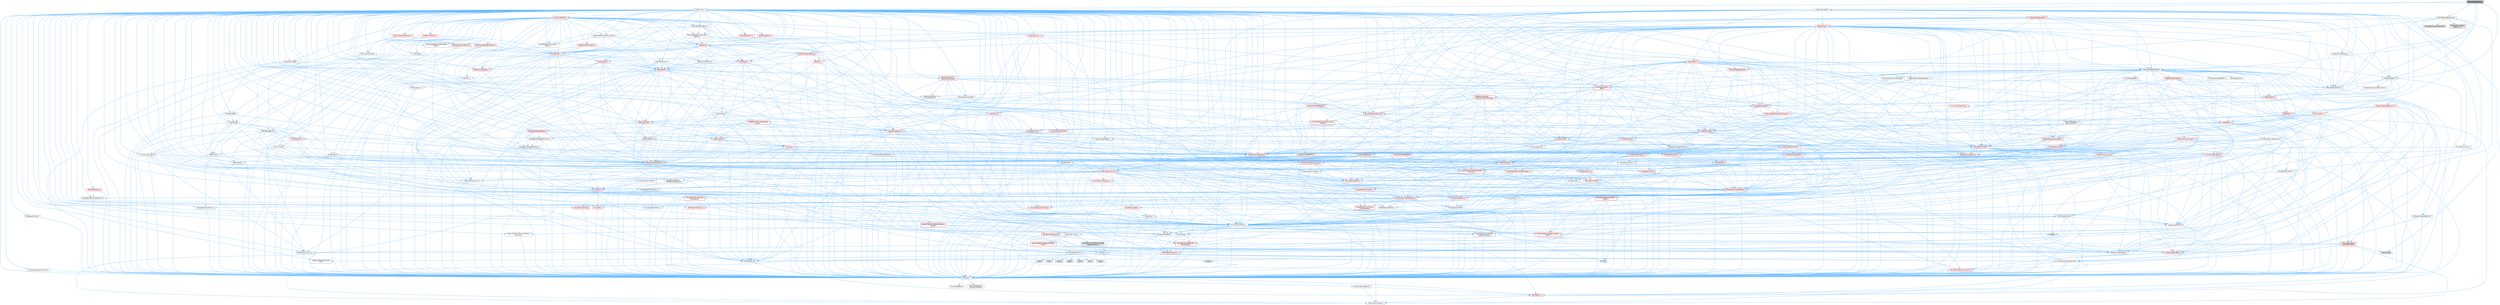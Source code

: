 digraph "NetworkDelegates.h"
{
 // INTERACTIVE_SVG=YES
 // LATEX_PDF_SIZE
  bgcolor="transparent";
  edge [fontname=Helvetica,fontsize=10,labelfontname=Helvetica,labelfontsize=10];
  node [fontname=Helvetica,fontsize=10,shape=box,height=0.2,width=0.4];
  Node1 [id="Node000001",label="NetworkDelegates.h",height=0.2,width=0.4,color="gray40", fillcolor="grey60", style="filled", fontcolor="black",tooltip=" "];
  Node1 -> Node2 [id="edge1_Node000001_Node000002",color="steelblue1",style="solid",tooltip=" "];
  Node2 [id="Node000002",label="CoreMinimal.h",height=0.2,width=0.4,color="grey40", fillcolor="white", style="filled",URL="$d7/d67/CoreMinimal_8h.html",tooltip=" "];
  Node2 -> Node3 [id="edge2_Node000002_Node000003",color="steelblue1",style="solid",tooltip=" "];
  Node3 [id="Node000003",label="CoreTypes.h",height=0.2,width=0.4,color="grey40", fillcolor="white", style="filled",URL="$dc/dec/CoreTypes_8h.html",tooltip=" "];
  Node3 -> Node4 [id="edge3_Node000003_Node000004",color="steelblue1",style="solid",tooltip=" "];
  Node4 [id="Node000004",label="HAL/Platform.h",height=0.2,width=0.4,color="red", fillcolor="#FFF0F0", style="filled",URL="$d9/dd0/Platform_8h.html",tooltip=" "];
  Node4 -> Node8 [id="edge4_Node000004_Node000008",color="steelblue1",style="solid",tooltip=" "];
  Node8 [id="Node000008",label="PreprocessorHelpers.h",height=0.2,width=0.4,color="grey40", fillcolor="white", style="filled",URL="$db/ddb/PreprocessorHelpers_8h.html",tooltip=" "];
  Node3 -> Node14 [id="edge5_Node000003_Node000014",color="steelblue1",style="solid",tooltip=" "];
  Node14 [id="Node000014",label="ProfilingDebugging\l/UMemoryDefines.h",height=0.2,width=0.4,color="grey40", fillcolor="white", style="filled",URL="$d2/da2/UMemoryDefines_8h.html",tooltip=" "];
  Node3 -> Node15 [id="edge6_Node000003_Node000015",color="steelblue1",style="solid",tooltip=" "];
  Node15 [id="Node000015",label="Misc/CoreMiscDefines.h",height=0.2,width=0.4,color="grey40", fillcolor="white", style="filled",URL="$da/d38/CoreMiscDefines_8h.html",tooltip=" "];
  Node15 -> Node4 [id="edge7_Node000015_Node000004",color="steelblue1",style="solid",tooltip=" "];
  Node15 -> Node8 [id="edge8_Node000015_Node000008",color="steelblue1",style="solid",tooltip=" "];
  Node3 -> Node16 [id="edge9_Node000003_Node000016",color="steelblue1",style="solid",tooltip=" "];
  Node16 [id="Node000016",label="Misc/CoreDefines.h",height=0.2,width=0.4,color="grey40", fillcolor="white", style="filled",URL="$d3/dd2/CoreDefines_8h.html",tooltip=" "];
  Node2 -> Node17 [id="edge10_Node000002_Node000017",color="steelblue1",style="solid",tooltip=" "];
  Node17 [id="Node000017",label="CoreFwd.h",height=0.2,width=0.4,color="grey40", fillcolor="white", style="filled",URL="$d1/d1e/CoreFwd_8h.html",tooltip=" "];
  Node17 -> Node3 [id="edge11_Node000017_Node000003",color="steelblue1",style="solid",tooltip=" "];
  Node17 -> Node18 [id="edge12_Node000017_Node000018",color="steelblue1",style="solid",tooltip=" "];
  Node18 [id="Node000018",label="Containers/ContainersFwd.h",height=0.2,width=0.4,color="grey40", fillcolor="white", style="filled",URL="$d4/d0a/ContainersFwd_8h.html",tooltip=" "];
  Node18 -> Node4 [id="edge13_Node000018_Node000004",color="steelblue1",style="solid",tooltip=" "];
  Node18 -> Node3 [id="edge14_Node000018_Node000003",color="steelblue1",style="solid",tooltip=" "];
  Node18 -> Node19 [id="edge15_Node000018_Node000019",color="steelblue1",style="solid",tooltip=" "];
  Node19 [id="Node000019",label="Traits/IsContiguousContainer.h",height=0.2,width=0.4,color="red", fillcolor="#FFF0F0", style="filled",URL="$d5/d3c/IsContiguousContainer_8h.html",tooltip=" "];
  Node19 -> Node3 [id="edge16_Node000019_Node000003",color="steelblue1",style="solid",tooltip=" "];
  Node17 -> Node22 [id="edge17_Node000017_Node000022",color="steelblue1",style="solid",tooltip=" "];
  Node22 [id="Node000022",label="Math/MathFwd.h",height=0.2,width=0.4,color="grey40", fillcolor="white", style="filled",URL="$d2/d10/MathFwd_8h.html",tooltip=" "];
  Node22 -> Node4 [id="edge18_Node000022_Node000004",color="steelblue1",style="solid",tooltip=" "];
  Node17 -> Node23 [id="edge19_Node000017_Node000023",color="steelblue1",style="solid",tooltip=" "];
  Node23 [id="Node000023",label="UObject/UObjectHierarchy\lFwd.h",height=0.2,width=0.4,color="grey40", fillcolor="white", style="filled",URL="$d3/d13/UObjectHierarchyFwd_8h.html",tooltip=" "];
  Node2 -> Node23 [id="edge20_Node000002_Node000023",color="steelblue1",style="solid",tooltip=" "];
  Node2 -> Node18 [id="edge21_Node000002_Node000018",color="steelblue1",style="solid",tooltip=" "];
  Node2 -> Node24 [id="edge22_Node000002_Node000024",color="steelblue1",style="solid",tooltip=" "];
  Node24 [id="Node000024",label="Misc/VarArgs.h",height=0.2,width=0.4,color="grey40", fillcolor="white", style="filled",URL="$d5/d6f/VarArgs_8h.html",tooltip=" "];
  Node24 -> Node3 [id="edge23_Node000024_Node000003",color="steelblue1",style="solid",tooltip=" "];
  Node2 -> Node25 [id="edge24_Node000002_Node000025",color="steelblue1",style="solid",tooltip=" "];
  Node25 [id="Node000025",label="Logging/LogVerbosity.h",height=0.2,width=0.4,color="grey40", fillcolor="white", style="filled",URL="$d2/d8f/LogVerbosity_8h.html",tooltip=" "];
  Node25 -> Node3 [id="edge25_Node000025_Node000003",color="steelblue1",style="solid",tooltip=" "];
  Node2 -> Node26 [id="edge26_Node000002_Node000026",color="steelblue1",style="solid",tooltip=" "];
  Node26 [id="Node000026",label="Misc/OutputDevice.h",height=0.2,width=0.4,color="grey40", fillcolor="white", style="filled",URL="$d7/d32/OutputDevice_8h.html",tooltip=" "];
  Node26 -> Node17 [id="edge27_Node000026_Node000017",color="steelblue1",style="solid",tooltip=" "];
  Node26 -> Node3 [id="edge28_Node000026_Node000003",color="steelblue1",style="solid",tooltip=" "];
  Node26 -> Node25 [id="edge29_Node000026_Node000025",color="steelblue1",style="solid",tooltip=" "];
  Node26 -> Node24 [id="edge30_Node000026_Node000024",color="steelblue1",style="solid",tooltip=" "];
  Node26 -> Node27 [id="edge31_Node000026_Node000027",color="steelblue1",style="solid",tooltip=" "];
  Node27 [id="Node000027",label="Templates/IsArrayOrRefOf\lTypeByPredicate.h",height=0.2,width=0.4,color="grey40", fillcolor="white", style="filled",URL="$d6/da1/IsArrayOrRefOfTypeByPredicate_8h.html",tooltip=" "];
  Node27 -> Node3 [id="edge32_Node000027_Node000003",color="steelblue1",style="solid",tooltip=" "];
  Node26 -> Node28 [id="edge33_Node000026_Node000028",color="steelblue1",style="solid",tooltip=" "];
  Node28 [id="Node000028",label="Templates/IsValidVariadic\lFunctionArg.h",height=0.2,width=0.4,color="red", fillcolor="#FFF0F0", style="filled",URL="$d0/dc8/IsValidVariadicFunctionArg_8h.html",tooltip=" "];
  Node28 -> Node3 [id="edge34_Node000028_Node000003",color="steelblue1",style="solid",tooltip=" "];
  Node26 -> Node30 [id="edge35_Node000026_Node000030",color="steelblue1",style="solid",tooltip=" "];
  Node30 [id="Node000030",label="Traits/IsCharEncodingCompatible\lWith.h",height=0.2,width=0.4,color="red", fillcolor="#FFF0F0", style="filled",URL="$df/dd1/IsCharEncodingCompatibleWith_8h.html",tooltip=" "];
  Node2 -> Node32 [id="edge36_Node000002_Node000032",color="steelblue1",style="solid",tooltip=" "];
  Node32 [id="Node000032",label="HAL/PlatformCrt.h",height=0.2,width=0.4,color="grey40", fillcolor="white", style="filled",URL="$d8/d75/PlatformCrt_8h.html",tooltip=" "];
  Node32 -> Node33 [id="edge37_Node000032_Node000033",color="steelblue1",style="solid",tooltip=" "];
  Node33 [id="Node000033",label="new",height=0.2,width=0.4,color="grey60", fillcolor="#E0E0E0", style="filled",tooltip=" "];
  Node32 -> Node34 [id="edge38_Node000032_Node000034",color="steelblue1",style="solid",tooltip=" "];
  Node34 [id="Node000034",label="wchar.h",height=0.2,width=0.4,color="grey60", fillcolor="#E0E0E0", style="filled",tooltip=" "];
  Node32 -> Node35 [id="edge39_Node000032_Node000035",color="steelblue1",style="solid",tooltip=" "];
  Node35 [id="Node000035",label="stddef.h",height=0.2,width=0.4,color="grey60", fillcolor="#E0E0E0", style="filled",tooltip=" "];
  Node32 -> Node36 [id="edge40_Node000032_Node000036",color="steelblue1",style="solid",tooltip=" "];
  Node36 [id="Node000036",label="stdlib.h",height=0.2,width=0.4,color="grey60", fillcolor="#E0E0E0", style="filled",tooltip=" "];
  Node32 -> Node37 [id="edge41_Node000032_Node000037",color="steelblue1",style="solid",tooltip=" "];
  Node37 [id="Node000037",label="stdio.h",height=0.2,width=0.4,color="grey60", fillcolor="#E0E0E0", style="filled",tooltip=" "];
  Node32 -> Node38 [id="edge42_Node000032_Node000038",color="steelblue1",style="solid",tooltip=" "];
  Node38 [id="Node000038",label="stdarg.h",height=0.2,width=0.4,color="grey60", fillcolor="#E0E0E0", style="filled",tooltip=" "];
  Node32 -> Node39 [id="edge43_Node000032_Node000039",color="steelblue1",style="solid",tooltip=" "];
  Node39 [id="Node000039",label="math.h",height=0.2,width=0.4,color="grey60", fillcolor="#E0E0E0", style="filled",tooltip=" "];
  Node32 -> Node40 [id="edge44_Node000032_Node000040",color="steelblue1",style="solid",tooltip=" "];
  Node40 [id="Node000040",label="float.h",height=0.2,width=0.4,color="grey60", fillcolor="#E0E0E0", style="filled",tooltip=" "];
  Node32 -> Node41 [id="edge45_Node000032_Node000041",color="steelblue1",style="solid",tooltip=" "];
  Node41 [id="Node000041",label="string.h",height=0.2,width=0.4,color="grey60", fillcolor="#E0E0E0", style="filled",tooltip=" "];
  Node2 -> Node42 [id="edge46_Node000002_Node000042",color="steelblue1",style="solid",tooltip=" "];
  Node42 [id="Node000042",label="HAL/PlatformMisc.h",height=0.2,width=0.4,color="grey40", fillcolor="white", style="filled",URL="$d0/df5/PlatformMisc_8h.html",tooltip=" "];
  Node42 -> Node3 [id="edge47_Node000042_Node000003",color="steelblue1",style="solid",tooltip=" "];
  Node42 -> Node43 [id="edge48_Node000042_Node000043",color="steelblue1",style="solid",tooltip=" "];
  Node43 [id="Node000043",label="GenericPlatform/GenericPlatform\lMisc.h",height=0.2,width=0.4,color="red", fillcolor="#FFF0F0", style="filled",URL="$db/d9a/GenericPlatformMisc_8h.html",tooltip=" "];
  Node43 -> Node44 [id="edge49_Node000043_Node000044",color="steelblue1",style="solid",tooltip=" "];
  Node44 [id="Node000044",label="Containers/StringFwd.h",height=0.2,width=0.4,color="red", fillcolor="#FFF0F0", style="filled",URL="$df/d37/StringFwd_8h.html",tooltip=" "];
  Node44 -> Node3 [id="edge50_Node000044_Node000003",color="steelblue1",style="solid",tooltip=" "];
  Node44 -> Node19 [id="edge51_Node000044_Node000019",color="steelblue1",style="solid",tooltip=" "];
  Node43 -> Node17 [id="edge52_Node000043_Node000017",color="steelblue1",style="solid",tooltip=" "];
  Node43 -> Node3 [id="edge53_Node000043_Node000003",color="steelblue1",style="solid",tooltip=" "];
  Node43 -> Node32 [id="edge54_Node000043_Node000032",color="steelblue1",style="solid",tooltip=" "];
  Node43 -> Node47 [id="edge55_Node000043_Node000047",color="steelblue1",style="solid",tooltip=" "];
  Node47 [id="Node000047",label="Math/NumericLimits.h",height=0.2,width=0.4,color="grey40", fillcolor="white", style="filled",URL="$df/d1b/NumericLimits_8h.html",tooltip=" "];
  Node47 -> Node3 [id="edge56_Node000047_Node000003",color="steelblue1",style="solid",tooltip=" "];
  Node43 -> Node49 [id="edge57_Node000043_Node000049",color="steelblue1",style="solid",tooltip=" "];
  Node49 [id="Node000049",label="Misc/EnumClassFlags.h",height=0.2,width=0.4,color="grey40", fillcolor="white", style="filled",URL="$d8/de7/EnumClassFlags_8h.html",tooltip=" "];
  Node42 -> Node52 [id="edge58_Node000042_Node000052",color="steelblue1",style="solid",tooltip=" "];
  Node52 [id="Node000052",label="COMPILED_PLATFORM_HEADER\l(PlatformMisc.h)",height=0.2,width=0.4,color="grey60", fillcolor="#E0E0E0", style="filled",tooltip=" "];
  Node42 -> Node53 [id="edge59_Node000042_Node000053",color="steelblue1",style="solid",tooltip=" "];
  Node53 [id="Node000053",label="ProfilingDebugging\l/CpuProfilerTrace.h",height=0.2,width=0.4,color="red", fillcolor="#FFF0F0", style="filled",URL="$da/dcb/CpuProfilerTrace_8h.html",tooltip=" "];
  Node53 -> Node3 [id="edge60_Node000053_Node000003",color="steelblue1",style="solid",tooltip=" "];
  Node53 -> Node18 [id="edge61_Node000053_Node000018",color="steelblue1",style="solid",tooltip=" "];
  Node53 -> Node54 [id="edge62_Node000053_Node000054",color="steelblue1",style="solid",tooltip=" "];
  Node54 [id="Node000054",label="HAL/PlatformAtomics.h",height=0.2,width=0.4,color="red", fillcolor="#FFF0F0", style="filled",URL="$d3/d36/PlatformAtomics_8h.html",tooltip=" "];
  Node54 -> Node3 [id="edge63_Node000054_Node000003",color="steelblue1",style="solid",tooltip=" "];
  Node53 -> Node8 [id="edge64_Node000053_Node000008",color="steelblue1",style="solid",tooltip=" "];
  Node53 -> Node57 [id="edge65_Node000053_Node000057",color="steelblue1",style="solid",tooltip=" "];
  Node57 [id="Node000057",label="Trace/Config.h",height=0.2,width=0.4,color="grey60", fillcolor="#E0E0E0", style="filled",tooltip=" "];
  Node2 -> Node61 [id="edge66_Node000002_Node000061",color="steelblue1",style="solid",tooltip=" "];
  Node61 [id="Node000061",label="Misc/AssertionMacros.h",height=0.2,width=0.4,color="grey40", fillcolor="white", style="filled",URL="$d0/dfa/AssertionMacros_8h.html",tooltip=" "];
  Node61 -> Node3 [id="edge67_Node000061_Node000003",color="steelblue1",style="solid",tooltip=" "];
  Node61 -> Node4 [id="edge68_Node000061_Node000004",color="steelblue1",style="solid",tooltip=" "];
  Node61 -> Node42 [id="edge69_Node000061_Node000042",color="steelblue1",style="solid",tooltip=" "];
  Node61 -> Node8 [id="edge70_Node000061_Node000008",color="steelblue1",style="solid",tooltip=" "];
  Node61 -> Node62 [id="edge71_Node000061_Node000062",color="steelblue1",style="solid",tooltip=" "];
  Node62 [id="Node000062",label="Templates/EnableIf.h",height=0.2,width=0.4,color="grey40", fillcolor="white", style="filled",URL="$d7/d60/EnableIf_8h.html",tooltip=" "];
  Node62 -> Node3 [id="edge72_Node000062_Node000003",color="steelblue1",style="solid",tooltip=" "];
  Node61 -> Node27 [id="edge73_Node000061_Node000027",color="steelblue1",style="solid",tooltip=" "];
  Node61 -> Node28 [id="edge74_Node000061_Node000028",color="steelblue1",style="solid",tooltip=" "];
  Node61 -> Node30 [id="edge75_Node000061_Node000030",color="steelblue1",style="solid",tooltip=" "];
  Node61 -> Node24 [id="edge76_Node000061_Node000024",color="steelblue1",style="solid",tooltip=" "];
  Node61 -> Node63 [id="edge77_Node000061_Node000063",color="steelblue1",style="solid",tooltip=" "];
  Node63 [id="Node000063",label="String/FormatStringSan.h",height=0.2,width=0.4,color="red", fillcolor="#FFF0F0", style="filled",URL="$d3/d8b/FormatStringSan_8h.html",tooltip=" "];
  Node63 -> Node3 [id="edge78_Node000063_Node000003",color="steelblue1",style="solid",tooltip=" "];
  Node63 -> Node28 [id="edge79_Node000063_Node000028",color="steelblue1",style="solid",tooltip=" "];
  Node63 -> Node18 [id="edge80_Node000063_Node000018",color="steelblue1",style="solid",tooltip=" "];
  Node61 -> Node69 [id="edge81_Node000061_Node000069",color="steelblue1",style="solid",tooltip=" "];
  Node69 [id="Node000069",label="atomic",height=0.2,width=0.4,color="grey60", fillcolor="#E0E0E0", style="filled",tooltip=" "];
  Node2 -> Node70 [id="edge82_Node000002_Node000070",color="steelblue1",style="solid",tooltip=" "];
  Node70 [id="Node000070",label="Templates/IsPointer.h",height=0.2,width=0.4,color="grey40", fillcolor="white", style="filled",URL="$d7/d05/IsPointer_8h.html",tooltip=" "];
  Node70 -> Node3 [id="edge83_Node000070_Node000003",color="steelblue1",style="solid",tooltip=" "];
  Node2 -> Node71 [id="edge84_Node000002_Node000071",color="steelblue1",style="solid",tooltip=" "];
  Node71 [id="Node000071",label="HAL/PlatformMemory.h",height=0.2,width=0.4,color="red", fillcolor="#FFF0F0", style="filled",URL="$de/d68/PlatformMemory_8h.html",tooltip=" "];
  Node71 -> Node3 [id="edge85_Node000071_Node000003",color="steelblue1",style="solid",tooltip=" "];
  Node2 -> Node54 [id="edge86_Node000002_Node000054",color="steelblue1",style="solid",tooltip=" "];
  Node2 -> Node76 [id="edge87_Node000002_Node000076",color="steelblue1",style="solid",tooltip=" "];
  Node76 [id="Node000076",label="Misc/Exec.h",height=0.2,width=0.4,color="grey40", fillcolor="white", style="filled",URL="$de/ddb/Exec_8h.html",tooltip=" "];
  Node76 -> Node3 [id="edge88_Node000076_Node000003",color="steelblue1",style="solid",tooltip=" "];
  Node76 -> Node61 [id="edge89_Node000076_Node000061",color="steelblue1",style="solid",tooltip=" "];
  Node2 -> Node77 [id="edge90_Node000002_Node000077",color="steelblue1",style="solid",tooltip=" "];
  Node77 [id="Node000077",label="HAL/MemoryBase.h",height=0.2,width=0.4,color="red", fillcolor="#FFF0F0", style="filled",URL="$d6/d9f/MemoryBase_8h.html",tooltip=" "];
  Node77 -> Node3 [id="edge91_Node000077_Node000003",color="steelblue1",style="solid",tooltip=" "];
  Node77 -> Node54 [id="edge92_Node000077_Node000054",color="steelblue1",style="solid",tooltip=" "];
  Node77 -> Node32 [id="edge93_Node000077_Node000032",color="steelblue1",style="solid",tooltip=" "];
  Node77 -> Node76 [id="edge94_Node000077_Node000076",color="steelblue1",style="solid",tooltip=" "];
  Node77 -> Node26 [id="edge95_Node000077_Node000026",color="steelblue1",style="solid",tooltip=" "];
  Node2 -> Node87 [id="edge96_Node000002_Node000087",color="steelblue1",style="solid",tooltip=" "];
  Node87 [id="Node000087",label="HAL/UnrealMemory.h",height=0.2,width=0.4,color="red", fillcolor="#FFF0F0", style="filled",URL="$d9/d96/UnrealMemory_8h.html",tooltip=" "];
  Node87 -> Node3 [id="edge97_Node000087_Node000003",color="steelblue1",style="solid",tooltip=" "];
  Node87 -> Node77 [id="edge98_Node000087_Node000077",color="steelblue1",style="solid",tooltip=" "];
  Node87 -> Node71 [id="edge99_Node000087_Node000071",color="steelblue1",style="solid",tooltip=" "];
  Node87 -> Node70 [id="edge100_Node000087_Node000070",color="steelblue1",style="solid",tooltip=" "];
  Node2 -> Node89 [id="edge101_Node000002_Node000089",color="steelblue1",style="solid",tooltip=" "];
  Node89 [id="Node000089",label="Templates/IsArithmetic.h",height=0.2,width=0.4,color="grey40", fillcolor="white", style="filled",URL="$d2/d5d/IsArithmetic_8h.html",tooltip=" "];
  Node89 -> Node3 [id="edge102_Node000089_Node000003",color="steelblue1",style="solid",tooltip=" "];
  Node2 -> Node83 [id="edge103_Node000002_Node000083",color="steelblue1",style="solid",tooltip=" "];
  Node83 [id="Node000083",label="Templates/AndOrNot.h",height=0.2,width=0.4,color="grey40", fillcolor="white", style="filled",URL="$db/d0a/AndOrNot_8h.html",tooltip=" "];
  Node83 -> Node3 [id="edge104_Node000083_Node000003",color="steelblue1",style="solid",tooltip=" "];
  Node2 -> Node90 [id="edge105_Node000002_Node000090",color="steelblue1",style="solid",tooltip=" "];
  Node90 [id="Node000090",label="Templates/IsPODType.h",height=0.2,width=0.4,color="grey40", fillcolor="white", style="filled",URL="$d7/db1/IsPODType_8h.html",tooltip=" "];
  Node90 -> Node3 [id="edge106_Node000090_Node000003",color="steelblue1",style="solid",tooltip=" "];
  Node2 -> Node91 [id="edge107_Node000002_Node000091",color="steelblue1",style="solid",tooltip=" "];
  Node91 [id="Node000091",label="Templates/IsUECoreType.h",height=0.2,width=0.4,color="red", fillcolor="#FFF0F0", style="filled",URL="$d1/db8/IsUECoreType_8h.html",tooltip=" "];
  Node91 -> Node3 [id="edge108_Node000091_Node000003",color="steelblue1",style="solid",tooltip=" "];
  Node2 -> Node84 [id="edge109_Node000002_Node000084",color="steelblue1",style="solid",tooltip=" "];
  Node84 [id="Node000084",label="Templates/IsTriviallyCopy\lConstructible.h",height=0.2,width=0.4,color="red", fillcolor="#FFF0F0", style="filled",URL="$d3/d78/IsTriviallyCopyConstructible_8h.html",tooltip=" "];
  Node84 -> Node3 [id="edge110_Node000084_Node000003",color="steelblue1",style="solid",tooltip=" "];
  Node2 -> Node92 [id="edge111_Node000002_Node000092",color="steelblue1",style="solid",tooltip=" "];
  Node92 [id="Node000092",label="Templates/UnrealTypeTraits.h",height=0.2,width=0.4,color="red", fillcolor="#FFF0F0", style="filled",URL="$d2/d2d/UnrealTypeTraits_8h.html",tooltip=" "];
  Node92 -> Node3 [id="edge112_Node000092_Node000003",color="steelblue1",style="solid",tooltip=" "];
  Node92 -> Node70 [id="edge113_Node000092_Node000070",color="steelblue1",style="solid",tooltip=" "];
  Node92 -> Node61 [id="edge114_Node000092_Node000061",color="steelblue1",style="solid",tooltip=" "];
  Node92 -> Node83 [id="edge115_Node000092_Node000083",color="steelblue1",style="solid",tooltip=" "];
  Node92 -> Node62 [id="edge116_Node000092_Node000062",color="steelblue1",style="solid",tooltip=" "];
  Node92 -> Node89 [id="edge117_Node000092_Node000089",color="steelblue1",style="solid",tooltip=" "];
  Node92 -> Node90 [id="edge118_Node000092_Node000090",color="steelblue1",style="solid",tooltip=" "];
  Node92 -> Node91 [id="edge119_Node000092_Node000091",color="steelblue1",style="solid",tooltip=" "];
  Node92 -> Node84 [id="edge120_Node000092_Node000084",color="steelblue1",style="solid",tooltip=" "];
  Node2 -> Node62 [id="edge121_Node000002_Node000062",color="steelblue1",style="solid",tooltip=" "];
  Node2 -> Node94 [id="edge122_Node000002_Node000094",color="steelblue1",style="solid",tooltip=" "];
  Node94 [id="Node000094",label="Templates/RemoveReference.h",height=0.2,width=0.4,color="grey40", fillcolor="white", style="filled",URL="$da/dbe/RemoveReference_8h.html",tooltip=" "];
  Node94 -> Node3 [id="edge123_Node000094_Node000003",color="steelblue1",style="solid",tooltip=" "];
  Node2 -> Node95 [id="edge124_Node000002_Node000095",color="steelblue1",style="solid",tooltip=" "];
  Node95 [id="Node000095",label="Templates/IntegralConstant.h",height=0.2,width=0.4,color="grey40", fillcolor="white", style="filled",URL="$db/d1b/IntegralConstant_8h.html",tooltip=" "];
  Node95 -> Node3 [id="edge125_Node000095_Node000003",color="steelblue1",style="solid",tooltip=" "];
  Node2 -> Node96 [id="edge126_Node000002_Node000096",color="steelblue1",style="solid",tooltip=" "];
  Node96 [id="Node000096",label="Templates/IsClass.h",height=0.2,width=0.4,color="grey40", fillcolor="white", style="filled",URL="$db/dcb/IsClass_8h.html",tooltip=" "];
  Node96 -> Node3 [id="edge127_Node000096_Node000003",color="steelblue1",style="solid",tooltip=" "];
  Node2 -> Node97 [id="edge128_Node000002_Node000097",color="steelblue1",style="solid",tooltip=" "];
  Node97 [id="Node000097",label="Templates/TypeCompatible\lBytes.h",height=0.2,width=0.4,color="red", fillcolor="#FFF0F0", style="filled",URL="$df/d0a/TypeCompatibleBytes_8h.html",tooltip=" "];
  Node97 -> Node3 [id="edge129_Node000097_Node000003",color="steelblue1",style="solid",tooltip=" "];
  Node97 -> Node41 [id="edge130_Node000097_Node000041",color="steelblue1",style="solid",tooltip=" "];
  Node97 -> Node33 [id="edge131_Node000097_Node000033",color="steelblue1",style="solid",tooltip=" "];
  Node2 -> Node19 [id="edge132_Node000002_Node000019",color="steelblue1",style="solid",tooltip=" "];
  Node2 -> Node98 [id="edge133_Node000002_Node000098",color="steelblue1",style="solid",tooltip=" "];
  Node98 [id="Node000098",label="Templates/UnrealTemplate.h",height=0.2,width=0.4,color="red", fillcolor="#FFF0F0", style="filled",URL="$d4/d24/UnrealTemplate_8h.html",tooltip=" "];
  Node98 -> Node3 [id="edge134_Node000098_Node000003",color="steelblue1",style="solid",tooltip=" "];
  Node98 -> Node70 [id="edge135_Node000098_Node000070",color="steelblue1",style="solid",tooltip=" "];
  Node98 -> Node87 [id="edge136_Node000098_Node000087",color="steelblue1",style="solid",tooltip=" "];
  Node98 -> Node92 [id="edge137_Node000098_Node000092",color="steelblue1",style="solid",tooltip=" "];
  Node98 -> Node94 [id="edge138_Node000098_Node000094",color="steelblue1",style="solid",tooltip=" "];
  Node98 -> Node97 [id="edge139_Node000098_Node000097",color="steelblue1",style="solid",tooltip=" "];
  Node98 -> Node19 [id="edge140_Node000098_Node000019",color="steelblue1",style="solid",tooltip=" "];
  Node2 -> Node47 [id="edge141_Node000002_Node000047",color="steelblue1",style="solid",tooltip=" "];
  Node2 -> Node102 [id="edge142_Node000002_Node000102",color="steelblue1",style="solid",tooltip=" "];
  Node102 [id="Node000102",label="HAL/PlatformMath.h",height=0.2,width=0.4,color="red", fillcolor="#FFF0F0", style="filled",URL="$dc/d53/PlatformMath_8h.html",tooltip=" "];
  Node102 -> Node3 [id="edge143_Node000102_Node000003",color="steelblue1",style="solid",tooltip=" "];
  Node2 -> Node85 [id="edge144_Node000002_Node000085",color="steelblue1",style="solid",tooltip=" "];
  Node85 [id="Node000085",label="Templates/IsTriviallyCopy\lAssignable.h",height=0.2,width=0.4,color="red", fillcolor="#FFF0F0", style="filled",URL="$d2/df2/IsTriviallyCopyAssignable_8h.html",tooltip=" "];
  Node85 -> Node3 [id="edge145_Node000085_Node000003",color="steelblue1",style="solid",tooltip=" "];
  Node2 -> Node110 [id="edge146_Node000002_Node000110",color="steelblue1",style="solid",tooltip=" "];
  Node110 [id="Node000110",label="Templates/MemoryOps.h",height=0.2,width=0.4,color="red", fillcolor="#FFF0F0", style="filled",URL="$db/dea/MemoryOps_8h.html",tooltip=" "];
  Node110 -> Node3 [id="edge147_Node000110_Node000003",color="steelblue1",style="solid",tooltip=" "];
  Node110 -> Node87 [id="edge148_Node000110_Node000087",color="steelblue1",style="solid",tooltip=" "];
  Node110 -> Node85 [id="edge149_Node000110_Node000085",color="steelblue1",style="solid",tooltip=" "];
  Node110 -> Node84 [id="edge150_Node000110_Node000084",color="steelblue1",style="solid",tooltip=" "];
  Node110 -> Node92 [id="edge151_Node000110_Node000092",color="steelblue1",style="solid",tooltip=" "];
  Node110 -> Node33 [id="edge152_Node000110_Node000033",color="steelblue1",style="solid",tooltip=" "];
  Node2 -> Node111 [id="edge153_Node000002_Node000111",color="steelblue1",style="solid",tooltip=" "];
  Node111 [id="Node000111",label="Containers/ContainerAllocation\lPolicies.h",height=0.2,width=0.4,color="red", fillcolor="#FFF0F0", style="filled",URL="$d7/dff/ContainerAllocationPolicies_8h.html",tooltip=" "];
  Node111 -> Node3 [id="edge154_Node000111_Node000003",color="steelblue1",style="solid",tooltip=" "];
  Node111 -> Node111 [id="edge155_Node000111_Node000111",color="steelblue1",style="solid",tooltip=" "];
  Node111 -> Node102 [id="edge156_Node000111_Node000102",color="steelblue1",style="solid",tooltip=" "];
  Node111 -> Node87 [id="edge157_Node000111_Node000087",color="steelblue1",style="solid",tooltip=" "];
  Node111 -> Node47 [id="edge158_Node000111_Node000047",color="steelblue1",style="solid",tooltip=" "];
  Node111 -> Node61 [id="edge159_Node000111_Node000061",color="steelblue1",style="solid",tooltip=" "];
  Node111 -> Node110 [id="edge160_Node000111_Node000110",color="steelblue1",style="solid",tooltip=" "];
  Node111 -> Node97 [id="edge161_Node000111_Node000097",color="steelblue1",style="solid",tooltip=" "];
  Node2 -> Node114 [id="edge162_Node000002_Node000114",color="steelblue1",style="solid",tooltip=" "];
  Node114 [id="Node000114",label="Templates/IsEnumClass.h",height=0.2,width=0.4,color="grey40", fillcolor="white", style="filled",URL="$d7/d15/IsEnumClass_8h.html",tooltip=" "];
  Node114 -> Node3 [id="edge163_Node000114_Node000003",color="steelblue1",style="solid",tooltip=" "];
  Node114 -> Node83 [id="edge164_Node000114_Node000083",color="steelblue1",style="solid",tooltip=" "];
  Node2 -> Node115 [id="edge165_Node000002_Node000115",color="steelblue1",style="solid",tooltip=" "];
  Node115 [id="Node000115",label="HAL/PlatformProperties.h",height=0.2,width=0.4,color="red", fillcolor="#FFF0F0", style="filled",URL="$d9/db0/PlatformProperties_8h.html",tooltip=" "];
  Node115 -> Node3 [id="edge166_Node000115_Node000003",color="steelblue1",style="solid",tooltip=" "];
  Node2 -> Node118 [id="edge167_Node000002_Node000118",color="steelblue1",style="solid",tooltip=" "];
  Node118 [id="Node000118",label="Misc/EngineVersionBase.h",height=0.2,width=0.4,color="grey40", fillcolor="white", style="filled",URL="$d5/d2b/EngineVersionBase_8h.html",tooltip=" "];
  Node118 -> Node3 [id="edge168_Node000118_Node000003",color="steelblue1",style="solid",tooltip=" "];
  Node2 -> Node119 [id="edge169_Node000002_Node000119",color="steelblue1",style="solid",tooltip=" "];
  Node119 [id="Node000119",label="Internationalization\l/TextNamespaceFwd.h",height=0.2,width=0.4,color="grey40", fillcolor="white", style="filled",URL="$d8/d97/TextNamespaceFwd_8h.html",tooltip=" "];
  Node119 -> Node3 [id="edge170_Node000119_Node000003",color="steelblue1",style="solid",tooltip=" "];
  Node2 -> Node120 [id="edge171_Node000002_Node000120",color="steelblue1",style="solid",tooltip=" "];
  Node120 [id="Node000120",label="Serialization/Archive.h",height=0.2,width=0.4,color="red", fillcolor="#FFF0F0", style="filled",URL="$d7/d3b/Archive_8h.html",tooltip=" "];
  Node120 -> Node17 [id="edge172_Node000120_Node000017",color="steelblue1",style="solid",tooltip=" "];
  Node120 -> Node3 [id="edge173_Node000120_Node000003",color="steelblue1",style="solid",tooltip=" "];
  Node120 -> Node115 [id="edge174_Node000120_Node000115",color="steelblue1",style="solid",tooltip=" "];
  Node120 -> Node119 [id="edge175_Node000120_Node000119",color="steelblue1",style="solid",tooltip=" "];
  Node120 -> Node22 [id="edge176_Node000120_Node000022",color="steelblue1",style="solid",tooltip=" "];
  Node120 -> Node61 [id="edge177_Node000120_Node000061",color="steelblue1",style="solid",tooltip=" "];
  Node120 -> Node118 [id="edge178_Node000120_Node000118",color="steelblue1",style="solid",tooltip=" "];
  Node120 -> Node24 [id="edge179_Node000120_Node000024",color="steelblue1",style="solid",tooltip=" "];
  Node120 -> Node62 [id="edge180_Node000120_Node000062",color="steelblue1",style="solid",tooltip=" "];
  Node120 -> Node27 [id="edge181_Node000120_Node000027",color="steelblue1",style="solid",tooltip=" "];
  Node120 -> Node114 [id="edge182_Node000120_Node000114",color="steelblue1",style="solid",tooltip=" "];
  Node120 -> Node28 [id="edge183_Node000120_Node000028",color="steelblue1",style="solid",tooltip=" "];
  Node120 -> Node98 [id="edge184_Node000120_Node000098",color="steelblue1",style="solid",tooltip=" "];
  Node120 -> Node30 [id="edge185_Node000120_Node000030",color="steelblue1",style="solid",tooltip=" "];
  Node120 -> Node123 [id="edge186_Node000120_Node000123",color="steelblue1",style="solid",tooltip=" "];
  Node123 [id="Node000123",label="UObject/ObjectVersion.h",height=0.2,width=0.4,color="grey40", fillcolor="white", style="filled",URL="$da/d63/ObjectVersion_8h.html",tooltip=" "];
  Node123 -> Node3 [id="edge187_Node000123_Node000003",color="steelblue1",style="solid",tooltip=" "];
  Node2 -> Node124 [id="edge188_Node000002_Node000124",color="steelblue1",style="solid",tooltip=" "];
  Node124 [id="Node000124",label="Templates/Less.h",height=0.2,width=0.4,color="grey40", fillcolor="white", style="filled",URL="$de/dc8/Less_8h.html",tooltip=" "];
  Node124 -> Node3 [id="edge189_Node000124_Node000003",color="steelblue1",style="solid",tooltip=" "];
  Node124 -> Node98 [id="edge190_Node000124_Node000098",color="steelblue1",style="solid",tooltip=" "];
  Node2 -> Node125 [id="edge191_Node000002_Node000125",color="steelblue1",style="solid",tooltip=" "];
  Node125 [id="Node000125",label="Templates/Sorting.h",height=0.2,width=0.4,color="red", fillcolor="#FFF0F0", style="filled",URL="$d3/d9e/Sorting_8h.html",tooltip=" "];
  Node125 -> Node3 [id="edge192_Node000125_Node000003",color="steelblue1",style="solid",tooltip=" "];
  Node125 -> Node102 [id="edge193_Node000125_Node000102",color="steelblue1",style="solid",tooltip=" "];
  Node125 -> Node124 [id="edge194_Node000125_Node000124",color="steelblue1",style="solid",tooltip=" "];
  Node2 -> Node136 [id="edge195_Node000002_Node000136",color="steelblue1",style="solid",tooltip=" "];
  Node136 [id="Node000136",label="Misc/Char.h",height=0.2,width=0.4,color="red", fillcolor="#FFF0F0", style="filled",URL="$d0/d58/Char_8h.html",tooltip=" "];
  Node136 -> Node3 [id="edge196_Node000136_Node000003",color="steelblue1",style="solid",tooltip=" "];
  Node2 -> Node139 [id="edge197_Node000002_Node000139",color="steelblue1",style="solid",tooltip=" "];
  Node139 [id="Node000139",label="GenericPlatform/GenericPlatform\lStricmp.h",height=0.2,width=0.4,color="grey40", fillcolor="white", style="filled",URL="$d2/d86/GenericPlatformStricmp_8h.html",tooltip=" "];
  Node139 -> Node3 [id="edge198_Node000139_Node000003",color="steelblue1",style="solid",tooltip=" "];
  Node2 -> Node140 [id="edge199_Node000002_Node000140",color="steelblue1",style="solid",tooltip=" "];
  Node140 [id="Node000140",label="GenericPlatform/GenericPlatform\lString.h",height=0.2,width=0.4,color="red", fillcolor="#FFF0F0", style="filled",URL="$dd/d20/GenericPlatformString_8h.html",tooltip=" "];
  Node140 -> Node3 [id="edge200_Node000140_Node000003",color="steelblue1",style="solid",tooltip=" "];
  Node140 -> Node139 [id="edge201_Node000140_Node000139",color="steelblue1",style="solid",tooltip=" "];
  Node140 -> Node62 [id="edge202_Node000140_Node000062",color="steelblue1",style="solid",tooltip=" "];
  Node140 -> Node30 [id="edge203_Node000140_Node000030",color="steelblue1",style="solid",tooltip=" "];
  Node2 -> Node73 [id="edge204_Node000002_Node000073",color="steelblue1",style="solid",tooltip=" "];
  Node73 [id="Node000073",label="HAL/PlatformString.h",height=0.2,width=0.4,color="red", fillcolor="#FFF0F0", style="filled",URL="$db/db5/PlatformString_8h.html",tooltip=" "];
  Node73 -> Node3 [id="edge205_Node000073_Node000003",color="steelblue1",style="solid",tooltip=" "];
  Node2 -> Node143 [id="edge206_Node000002_Node000143",color="steelblue1",style="solid",tooltip=" "];
  Node143 [id="Node000143",label="Misc/CString.h",height=0.2,width=0.4,color="grey40", fillcolor="white", style="filled",URL="$d2/d49/CString_8h.html",tooltip=" "];
  Node143 -> Node3 [id="edge207_Node000143_Node000003",color="steelblue1",style="solid",tooltip=" "];
  Node143 -> Node32 [id="edge208_Node000143_Node000032",color="steelblue1",style="solid",tooltip=" "];
  Node143 -> Node73 [id="edge209_Node000143_Node000073",color="steelblue1",style="solid",tooltip=" "];
  Node143 -> Node61 [id="edge210_Node000143_Node000061",color="steelblue1",style="solid",tooltip=" "];
  Node143 -> Node136 [id="edge211_Node000143_Node000136",color="steelblue1",style="solid",tooltip=" "];
  Node143 -> Node24 [id="edge212_Node000143_Node000024",color="steelblue1",style="solid",tooltip=" "];
  Node143 -> Node27 [id="edge213_Node000143_Node000027",color="steelblue1",style="solid",tooltip=" "];
  Node143 -> Node28 [id="edge214_Node000143_Node000028",color="steelblue1",style="solid",tooltip=" "];
  Node143 -> Node30 [id="edge215_Node000143_Node000030",color="steelblue1",style="solid",tooltip=" "];
  Node2 -> Node144 [id="edge216_Node000002_Node000144",color="steelblue1",style="solid",tooltip=" "];
  Node144 [id="Node000144",label="Misc/Crc.h",height=0.2,width=0.4,color="red", fillcolor="#FFF0F0", style="filled",URL="$d4/dd2/Crc_8h.html",tooltip=" "];
  Node144 -> Node3 [id="edge217_Node000144_Node000003",color="steelblue1",style="solid",tooltip=" "];
  Node144 -> Node73 [id="edge218_Node000144_Node000073",color="steelblue1",style="solid",tooltip=" "];
  Node144 -> Node61 [id="edge219_Node000144_Node000061",color="steelblue1",style="solid",tooltip=" "];
  Node144 -> Node143 [id="edge220_Node000144_Node000143",color="steelblue1",style="solid",tooltip=" "];
  Node144 -> Node136 [id="edge221_Node000144_Node000136",color="steelblue1",style="solid",tooltip=" "];
  Node144 -> Node92 [id="edge222_Node000144_Node000092",color="steelblue1",style="solid",tooltip=" "];
  Node2 -> Node135 [id="edge223_Node000002_Node000135",color="steelblue1",style="solid",tooltip=" "];
  Node135 [id="Node000135",label="Math/UnrealMathUtility.h",height=0.2,width=0.4,color="red", fillcolor="#FFF0F0", style="filled",URL="$db/db8/UnrealMathUtility_8h.html",tooltip=" "];
  Node135 -> Node3 [id="edge224_Node000135_Node000003",color="steelblue1",style="solid",tooltip=" "];
  Node135 -> Node61 [id="edge225_Node000135_Node000061",color="steelblue1",style="solid",tooltip=" "];
  Node135 -> Node102 [id="edge226_Node000135_Node000102",color="steelblue1",style="solid",tooltip=" "];
  Node135 -> Node22 [id="edge227_Node000135_Node000022",color="steelblue1",style="solid",tooltip=" "];
  Node2 -> Node145 [id="edge228_Node000002_Node000145",color="steelblue1",style="solid",tooltip=" "];
  Node145 [id="Node000145",label="Containers/UnrealString.h",height=0.2,width=0.4,color="red", fillcolor="#FFF0F0", style="filled",URL="$d5/dba/UnrealString_8h.html",tooltip=" "];
  Node2 -> Node149 [id="edge229_Node000002_Node000149",color="steelblue1",style="solid",tooltip=" "];
  Node149 [id="Node000149",label="Containers/Array.h",height=0.2,width=0.4,color="red", fillcolor="#FFF0F0", style="filled",URL="$df/dd0/Array_8h.html",tooltip=" "];
  Node149 -> Node3 [id="edge230_Node000149_Node000003",color="steelblue1",style="solid",tooltip=" "];
  Node149 -> Node61 [id="edge231_Node000149_Node000061",color="steelblue1",style="solid",tooltip=" "];
  Node149 -> Node87 [id="edge232_Node000149_Node000087",color="steelblue1",style="solid",tooltip=" "];
  Node149 -> Node92 [id="edge233_Node000149_Node000092",color="steelblue1",style="solid",tooltip=" "];
  Node149 -> Node98 [id="edge234_Node000149_Node000098",color="steelblue1",style="solid",tooltip=" "];
  Node149 -> Node111 [id="edge235_Node000149_Node000111",color="steelblue1",style="solid",tooltip=" "];
  Node149 -> Node120 [id="edge236_Node000149_Node000120",color="steelblue1",style="solid",tooltip=" "];
  Node149 -> Node128 [id="edge237_Node000149_Node000128",color="steelblue1",style="solid",tooltip=" "];
  Node128 [id="Node000128",label="Templates/Invoke.h",height=0.2,width=0.4,color="red", fillcolor="#FFF0F0", style="filled",URL="$d7/deb/Invoke_8h.html",tooltip=" "];
  Node128 -> Node3 [id="edge238_Node000128_Node000003",color="steelblue1",style="solid",tooltip=" "];
  Node128 -> Node98 [id="edge239_Node000128_Node000098",color="steelblue1",style="solid",tooltip=" "];
  Node149 -> Node124 [id="edge240_Node000149_Node000124",color="steelblue1",style="solid",tooltip=" "];
  Node149 -> Node125 [id="edge241_Node000149_Node000125",color="steelblue1",style="solid",tooltip=" "];
  Node149 -> Node172 [id="edge242_Node000149_Node000172",color="steelblue1",style="solid",tooltip=" "];
  Node172 [id="Node000172",label="Templates/AlignmentTemplates.h",height=0.2,width=0.4,color="red", fillcolor="#FFF0F0", style="filled",URL="$dd/d32/AlignmentTemplates_8h.html",tooltip=" "];
  Node172 -> Node3 [id="edge243_Node000172_Node000003",color="steelblue1",style="solid",tooltip=" "];
  Node172 -> Node70 [id="edge244_Node000172_Node000070",color="steelblue1",style="solid",tooltip=" "];
  Node2 -> Node173 [id="edge245_Node000002_Node000173",color="steelblue1",style="solid",tooltip=" "];
  Node173 [id="Node000173",label="Misc/FrameNumber.h",height=0.2,width=0.4,color="grey40", fillcolor="white", style="filled",URL="$dd/dbd/FrameNumber_8h.html",tooltip=" "];
  Node173 -> Node3 [id="edge246_Node000173_Node000003",color="steelblue1",style="solid",tooltip=" "];
  Node173 -> Node47 [id="edge247_Node000173_Node000047",color="steelblue1",style="solid",tooltip=" "];
  Node173 -> Node135 [id="edge248_Node000173_Node000135",color="steelblue1",style="solid",tooltip=" "];
  Node173 -> Node62 [id="edge249_Node000173_Node000062",color="steelblue1",style="solid",tooltip=" "];
  Node173 -> Node92 [id="edge250_Node000173_Node000092",color="steelblue1",style="solid",tooltip=" "];
  Node2 -> Node174 [id="edge251_Node000002_Node000174",color="steelblue1",style="solid",tooltip=" "];
  Node174 [id="Node000174",label="Misc/Timespan.h",height=0.2,width=0.4,color="grey40", fillcolor="white", style="filled",URL="$da/dd9/Timespan_8h.html",tooltip=" "];
  Node174 -> Node3 [id="edge252_Node000174_Node000003",color="steelblue1",style="solid",tooltip=" "];
  Node174 -> Node175 [id="edge253_Node000174_Node000175",color="steelblue1",style="solid",tooltip=" "];
  Node175 [id="Node000175",label="Math/Interval.h",height=0.2,width=0.4,color="grey40", fillcolor="white", style="filled",URL="$d1/d55/Interval_8h.html",tooltip=" "];
  Node175 -> Node3 [id="edge254_Node000175_Node000003",color="steelblue1",style="solid",tooltip=" "];
  Node175 -> Node89 [id="edge255_Node000175_Node000089",color="steelblue1",style="solid",tooltip=" "];
  Node175 -> Node92 [id="edge256_Node000175_Node000092",color="steelblue1",style="solid",tooltip=" "];
  Node175 -> Node47 [id="edge257_Node000175_Node000047",color="steelblue1",style="solid",tooltip=" "];
  Node175 -> Node135 [id="edge258_Node000175_Node000135",color="steelblue1",style="solid",tooltip=" "];
  Node174 -> Node135 [id="edge259_Node000174_Node000135",color="steelblue1",style="solid",tooltip=" "];
  Node174 -> Node61 [id="edge260_Node000174_Node000061",color="steelblue1",style="solid",tooltip=" "];
  Node2 -> Node176 [id="edge261_Node000002_Node000176",color="steelblue1",style="solid",tooltip=" "];
  Node176 [id="Node000176",label="Containers/StringConv.h",height=0.2,width=0.4,color="red", fillcolor="#FFF0F0", style="filled",URL="$d3/ddf/StringConv_8h.html",tooltip=" "];
  Node176 -> Node3 [id="edge262_Node000176_Node000003",color="steelblue1",style="solid",tooltip=" "];
  Node176 -> Node61 [id="edge263_Node000176_Node000061",color="steelblue1",style="solid",tooltip=" "];
  Node176 -> Node111 [id="edge264_Node000176_Node000111",color="steelblue1",style="solid",tooltip=" "];
  Node176 -> Node149 [id="edge265_Node000176_Node000149",color="steelblue1",style="solid",tooltip=" "];
  Node176 -> Node143 [id="edge266_Node000176_Node000143",color="steelblue1",style="solid",tooltip=" "];
  Node176 -> Node177 [id="edge267_Node000176_Node000177",color="steelblue1",style="solid",tooltip=" "];
  Node177 [id="Node000177",label="Templates/IsArray.h",height=0.2,width=0.4,color="grey40", fillcolor="white", style="filled",URL="$d8/d8d/IsArray_8h.html",tooltip=" "];
  Node177 -> Node3 [id="edge268_Node000177_Node000003",color="steelblue1",style="solid",tooltip=" "];
  Node176 -> Node98 [id="edge269_Node000176_Node000098",color="steelblue1",style="solid",tooltip=" "];
  Node176 -> Node92 [id="edge270_Node000176_Node000092",color="steelblue1",style="solid",tooltip=" "];
  Node176 -> Node30 [id="edge271_Node000176_Node000030",color="steelblue1",style="solid",tooltip=" "];
  Node176 -> Node19 [id="edge272_Node000176_Node000019",color="steelblue1",style="solid",tooltip=" "];
  Node2 -> Node178 [id="edge273_Node000002_Node000178",color="steelblue1",style="solid",tooltip=" "];
  Node178 [id="Node000178",label="UObject/UnrealNames.h",height=0.2,width=0.4,color="red", fillcolor="#FFF0F0", style="filled",URL="$d8/db1/UnrealNames_8h.html",tooltip=" "];
  Node178 -> Node3 [id="edge274_Node000178_Node000003",color="steelblue1",style="solid",tooltip=" "];
  Node2 -> Node180 [id="edge275_Node000002_Node000180",color="steelblue1",style="solid",tooltip=" "];
  Node180 [id="Node000180",label="UObject/NameTypes.h",height=0.2,width=0.4,color="red", fillcolor="#FFF0F0", style="filled",URL="$d6/d35/NameTypes_8h.html",tooltip=" "];
  Node180 -> Node3 [id="edge276_Node000180_Node000003",color="steelblue1",style="solid",tooltip=" "];
  Node180 -> Node61 [id="edge277_Node000180_Node000061",color="steelblue1",style="solid",tooltip=" "];
  Node180 -> Node87 [id="edge278_Node000180_Node000087",color="steelblue1",style="solid",tooltip=" "];
  Node180 -> Node92 [id="edge279_Node000180_Node000092",color="steelblue1",style="solid",tooltip=" "];
  Node180 -> Node98 [id="edge280_Node000180_Node000098",color="steelblue1",style="solid",tooltip=" "];
  Node180 -> Node145 [id="edge281_Node000180_Node000145",color="steelblue1",style="solid",tooltip=" "];
  Node180 -> Node176 [id="edge282_Node000180_Node000176",color="steelblue1",style="solid",tooltip=" "];
  Node180 -> Node44 [id="edge283_Node000180_Node000044",color="steelblue1",style="solid",tooltip=" "];
  Node180 -> Node178 [id="edge284_Node000180_Node000178",color="steelblue1",style="solid",tooltip=" "];
  Node180 -> Node157 [id="edge285_Node000180_Node000157",color="steelblue1",style="solid",tooltip=" "];
  Node157 [id="Node000157",label="Serialization/MemoryLayout.h",height=0.2,width=0.4,color="red", fillcolor="#FFF0F0", style="filled",URL="$d7/d66/MemoryLayout_8h.html",tooltip=" "];
  Node157 -> Node160 [id="edge286_Node000157_Node000160",color="steelblue1",style="solid",tooltip=" "];
  Node160 [id="Node000160",label="Containers/EnumAsByte.h",height=0.2,width=0.4,color="grey40", fillcolor="white", style="filled",URL="$d6/d9a/EnumAsByte_8h.html",tooltip=" "];
  Node160 -> Node3 [id="edge287_Node000160_Node000003",color="steelblue1",style="solid",tooltip=" "];
  Node160 -> Node90 [id="edge288_Node000160_Node000090",color="steelblue1",style="solid",tooltip=" "];
  Node160 -> Node161 [id="edge289_Node000160_Node000161",color="steelblue1",style="solid",tooltip=" "];
  Node161 [id="Node000161",label="Templates/TypeHash.h",height=0.2,width=0.4,color="red", fillcolor="#FFF0F0", style="filled",URL="$d1/d62/TypeHash_8h.html",tooltip=" "];
  Node161 -> Node3 [id="edge290_Node000161_Node000003",color="steelblue1",style="solid",tooltip=" "];
  Node161 -> Node144 [id="edge291_Node000161_Node000144",color="steelblue1",style="solid",tooltip=" "];
  Node157 -> Node44 [id="edge292_Node000157_Node000044",color="steelblue1",style="solid",tooltip=" "];
  Node157 -> Node87 [id="edge293_Node000157_Node000087",color="steelblue1",style="solid",tooltip=" "];
  Node157 -> Node62 [id="edge294_Node000157_Node000062",color="steelblue1",style="solid",tooltip=" "];
  Node157 -> Node98 [id="edge295_Node000157_Node000098",color="steelblue1",style="solid",tooltip=" "];
  Node2 -> Node188 [id="edge296_Node000002_Node000188",color="steelblue1",style="solid",tooltip=" "];
  Node188 [id="Node000188",label="Misc/Parse.h",height=0.2,width=0.4,color="red", fillcolor="#FFF0F0", style="filled",URL="$dc/d71/Parse_8h.html",tooltip=" "];
  Node188 -> Node44 [id="edge297_Node000188_Node000044",color="steelblue1",style="solid",tooltip=" "];
  Node188 -> Node145 [id="edge298_Node000188_Node000145",color="steelblue1",style="solid",tooltip=" "];
  Node188 -> Node3 [id="edge299_Node000188_Node000003",color="steelblue1",style="solid",tooltip=" "];
  Node188 -> Node32 [id="edge300_Node000188_Node000032",color="steelblue1",style="solid",tooltip=" "];
  Node188 -> Node49 [id="edge301_Node000188_Node000049",color="steelblue1",style="solid",tooltip=" "];
  Node188 -> Node189 [id="edge302_Node000188_Node000189",color="steelblue1",style="solid",tooltip=" "];
  Node189 [id="Node000189",label="Templates/Function.h",height=0.2,width=0.4,color="red", fillcolor="#FFF0F0", style="filled",URL="$df/df5/Function_8h.html",tooltip=" "];
  Node189 -> Node3 [id="edge303_Node000189_Node000003",color="steelblue1",style="solid",tooltip=" "];
  Node189 -> Node61 [id="edge304_Node000189_Node000061",color="steelblue1",style="solid",tooltip=" "];
  Node189 -> Node87 [id="edge305_Node000189_Node000087",color="steelblue1",style="solid",tooltip=" "];
  Node189 -> Node92 [id="edge306_Node000189_Node000092",color="steelblue1",style="solid",tooltip=" "];
  Node189 -> Node128 [id="edge307_Node000189_Node000128",color="steelblue1",style="solid",tooltip=" "];
  Node189 -> Node98 [id="edge308_Node000189_Node000098",color="steelblue1",style="solid",tooltip=" "];
  Node189 -> Node135 [id="edge309_Node000189_Node000135",color="steelblue1",style="solid",tooltip=" "];
  Node189 -> Node33 [id="edge310_Node000189_Node000033",color="steelblue1",style="solid",tooltip=" "];
  Node2 -> Node172 [id="edge311_Node000002_Node000172",color="steelblue1",style="solid",tooltip=" "];
  Node2 -> Node191 [id="edge312_Node000002_Node000191",color="steelblue1",style="solid",tooltip=" "];
  Node191 [id="Node000191",label="Misc/StructBuilder.h",height=0.2,width=0.4,color="grey40", fillcolor="white", style="filled",URL="$d9/db3/StructBuilder_8h.html",tooltip=" "];
  Node191 -> Node3 [id="edge313_Node000191_Node000003",color="steelblue1",style="solid",tooltip=" "];
  Node191 -> Node135 [id="edge314_Node000191_Node000135",color="steelblue1",style="solid",tooltip=" "];
  Node191 -> Node172 [id="edge315_Node000191_Node000172",color="steelblue1",style="solid",tooltip=" "];
  Node2 -> Node104 [id="edge316_Node000002_Node000104",color="steelblue1",style="solid",tooltip=" "];
  Node104 [id="Node000104",label="Templates/Decay.h",height=0.2,width=0.4,color="red", fillcolor="#FFF0F0", style="filled",URL="$dd/d0f/Decay_8h.html",tooltip=" "];
  Node104 -> Node3 [id="edge317_Node000104_Node000003",color="steelblue1",style="solid",tooltip=" "];
  Node104 -> Node94 [id="edge318_Node000104_Node000094",color="steelblue1",style="solid",tooltip=" "];
  Node2 -> Node192 [id="edge319_Node000002_Node000192",color="steelblue1",style="solid",tooltip=" "];
  Node192 [id="Node000192",label="Templates/PointerIsConvertible\lFromTo.h",height=0.2,width=0.4,color="red", fillcolor="#FFF0F0", style="filled",URL="$d6/d65/PointerIsConvertibleFromTo_8h.html",tooltip=" "];
  Node192 -> Node3 [id="edge320_Node000192_Node000003",color="steelblue1",style="solid",tooltip=" "];
  Node2 -> Node128 [id="edge321_Node000002_Node000128",color="steelblue1",style="solid",tooltip=" "];
  Node2 -> Node189 [id="edge322_Node000002_Node000189",color="steelblue1",style="solid",tooltip=" "];
  Node2 -> Node161 [id="edge323_Node000002_Node000161",color="steelblue1",style="solid",tooltip=" "];
  Node2 -> Node193 [id="edge324_Node000002_Node000193",color="steelblue1",style="solid",tooltip=" "];
  Node193 [id="Node000193",label="Containers/ScriptArray.h",height=0.2,width=0.4,color="red", fillcolor="#FFF0F0", style="filled",URL="$dc/daf/ScriptArray_8h.html",tooltip=" "];
  Node193 -> Node3 [id="edge325_Node000193_Node000003",color="steelblue1",style="solid",tooltip=" "];
  Node193 -> Node61 [id="edge326_Node000193_Node000061",color="steelblue1",style="solid",tooltip=" "];
  Node193 -> Node87 [id="edge327_Node000193_Node000087",color="steelblue1",style="solid",tooltip=" "];
  Node193 -> Node111 [id="edge328_Node000193_Node000111",color="steelblue1",style="solid",tooltip=" "];
  Node193 -> Node149 [id="edge329_Node000193_Node000149",color="steelblue1",style="solid",tooltip=" "];
  Node2 -> Node194 [id="edge330_Node000002_Node000194",color="steelblue1",style="solid",tooltip=" "];
  Node194 [id="Node000194",label="Containers/BitArray.h",height=0.2,width=0.4,color="red", fillcolor="#FFF0F0", style="filled",URL="$d1/de4/BitArray_8h.html",tooltip=" "];
  Node194 -> Node111 [id="edge331_Node000194_Node000111",color="steelblue1",style="solid",tooltip=" "];
  Node194 -> Node3 [id="edge332_Node000194_Node000003",color="steelblue1",style="solid",tooltip=" "];
  Node194 -> Node54 [id="edge333_Node000194_Node000054",color="steelblue1",style="solid",tooltip=" "];
  Node194 -> Node87 [id="edge334_Node000194_Node000087",color="steelblue1",style="solid",tooltip=" "];
  Node194 -> Node135 [id="edge335_Node000194_Node000135",color="steelblue1",style="solid",tooltip=" "];
  Node194 -> Node61 [id="edge336_Node000194_Node000061",color="steelblue1",style="solid",tooltip=" "];
  Node194 -> Node49 [id="edge337_Node000194_Node000049",color="steelblue1",style="solid",tooltip=" "];
  Node194 -> Node120 [id="edge338_Node000194_Node000120",color="steelblue1",style="solid",tooltip=" "];
  Node194 -> Node157 [id="edge339_Node000194_Node000157",color="steelblue1",style="solid",tooltip=" "];
  Node194 -> Node62 [id="edge340_Node000194_Node000062",color="steelblue1",style="solid",tooltip=" "];
  Node194 -> Node128 [id="edge341_Node000194_Node000128",color="steelblue1",style="solid",tooltip=" "];
  Node194 -> Node98 [id="edge342_Node000194_Node000098",color="steelblue1",style="solid",tooltip=" "];
  Node194 -> Node92 [id="edge343_Node000194_Node000092",color="steelblue1",style="solid",tooltip=" "];
  Node2 -> Node195 [id="edge344_Node000002_Node000195",color="steelblue1",style="solid",tooltip=" "];
  Node195 [id="Node000195",label="Containers/SparseArray.h",height=0.2,width=0.4,color="red", fillcolor="#FFF0F0", style="filled",URL="$d5/dbf/SparseArray_8h.html",tooltip=" "];
  Node195 -> Node3 [id="edge345_Node000195_Node000003",color="steelblue1",style="solid",tooltip=" "];
  Node195 -> Node61 [id="edge346_Node000195_Node000061",color="steelblue1",style="solid",tooltip=" "];
  Node195 -> Node87 [id="edge347_Node000195_Node000087",color="steelblue1",style="solid",tooltip=" "];
  Node195 -> Node92 [id="edge348_Node000195_Node000092",color="steelblue1",style="solid",tooltip=" "];
  Node195 -> Node98 [id="edge349_Node000195_Node000098",color="steelblue1",style="solid",tooltip=" "];
  Node195 -> Node111 [id="edge350_Node000195_Node000111",color="steelblue1",style="solid",tooltip=" "];
  Node195 -> Node124 [id="edge351_Node000195_Node000124",color="steelblue1",style="solid",tooltip=" "];
  Node195 -> Node149 [id="edge352_Node000195_Node000149",color="steelblue1",style="solid",tooltip=" "];
  Node195 -> Node135 [id="edge353_Node000195_Node000135",color="steelblue1",style="solid",tooltip=" "];
  Node195 -> Node193 [id="edge354_Node000195_Node000193",color="steelblue1",style="solid",tooltip=" "];
  Node195 -> Node194 [id="edge355_Node000195_Node000194",color="steelblue1",style="solid",tooltip=" "];
  Node195 -> Node145 [id="edge356_Node000195_Node000145",color="steelblue1",style="solid",tooltip=" "];
  Node2 -> Node211 [id="edge357_Node000002_Node000211",color="steelblue1",style="solid",tooltip=" "];
  Node211 [id="Node000211",label="Containers/Set.h",height=0.2,width=0.4,color="red", fillcolor="#FFF0F0", style="filled",URL="$d4/d45/Set_8h.html",tooltip=" "];
  Node211 -> Node111 [id="edge358_Node000211_Node000111",color="steelblue1",style="solid",tooltip=" "];
  Node211 -> Node195 [id="edge359_Node000211_Node000195",color="steelblue1",style="solid",tooltip=" "];
  Node211 -> Node18 [id="edge360_Node000211_Node000018",color="steelblue1",style="solid",tooltip=" "];
  Node211 -> Node135 [id="edge361_Node000211_Node000135",color="steelblue1",style="solid",tooltip=" "];
  Node211 -> Node61 [id="edge362_Node000211_Node000061",color="steelblue1",style="solid",tooltip=" "];
  Node211 -> Node191 [id="edge363_Node000211_Node000191",color="steelblue1",style="solid",tooltip=" "];
  Node211 -> Node189 [id="edge364_Node000211_Node000189",color="steelblue1",style="solid",tooltip=" "];
  Node211 -> Node125 [id="edge365_Node000211_Node000125",color="steelblue1",style="solid",tooltip=" "];
  Node211 -> Node161 [id="edge366_Node000211_Node000161",color="steelblue1",style="solid",tooltip=" "];
  Node211 -> Node98 [id="edge367_Node000211_Node000098",color="steelblue1",style="solid",tooltip=" "];
  Node2 -> Node214 [id="edge368_Node000002_Node000214",color="steelblue1",style="solid",tooltip=" "];
  Node214 [id="Node000214",label="Algo/Reverse.h",height=0.2,width=0.4,color="grey40", fillcolor="white", style="filled",URL="$d5/d93/Reverse_8h.html",tooltip=" "];
  Node214 -> Node3 [id="edge369_Node000214_Node000003",color="steelblue1",style="solid",tooltip=" "];
  Node214 -> Node98 [id="edge370_Node000214_Node000098",color="steelblue1",style="solid",tooltip=" "];
  Node2 -> Node215 [id="edge371_Node000002_Node000215",color="steelblue1",style="solid",tooltip=" "];
  Node215 [id="Node000215",label="Containers/Map.h",height=0.2,width=0.4,color="red", fillcolor="#FFF0F0", style="filled",URL="$df/d79/Map_8h.html",tooltip=" "];
  Node215 -> Node3 [id="edge372_Node000215_Node000003",color="steelblue1",style="solid",tooltip=" "];
  Node215 -> Node214 [id="edge373_Node000215_Node000214",color="steelblue1",style="solid",tooltip=" "];
  Node215 -> Node211 [id="edge374_Node000215_Node000211",color="steelblue1",style="solid",tooltip=" "];
  Node215 -> Node145 [id="edge375_Node000215_Node000145",color="steelblue1",style="solid",tooltip=" "];
  Node215 -> Node61 [id="edge376_Node000215_Node000061",color="steelblue1",style="solid",tooltip=" "];
  Node215 -> Node191 [id="edge377_Node000215_Node000191",color="steelblue1",style="solid",tooltip=" "];
  Node215 -> Node189 [id="edge378_Node000215_Node000189",color="steelblue1",style="solid",tooltip=" "];
  Node215 -> Node125 [id="edge379_Node000215_Node000125",color="steelblue1",style="solid",tooltip=" "];
  Node215 -> Node216 [id="edge380_Node000215_Node000216",color="steelblue1",style="solid",tooltip=" "];
  Node216 [id="Node000216",label="Templates/Tuple.h",height=0.2,width=0.4,color="red", fillcolor="#FFF0F0", style="filled",URL="$d2/d4f/Tuple_8h.html",tooltip=" "];
  Node216 -> Node3 [id="edge381_Node000216_Node000003",color="steelblue1",style="solid",tooltip=" "];
  Node216 -> Node98 [id="edge382_Node000216_Node000098",color="steelblue1",style="solid",tooltip=" "];
  Node216 -> Node217 [id="edge383_Node000216_Node000217",color="steelblue1",style="solid",tooltip=" "];
  Node217 [id="Node000217",label="Delegates/IntegerSequence.h",height=0.2,width=0.4,color="grey40", fillcolor="white", style="filled",URL="$d2/dcc/IntegerSequence_8h.html",tooltip=" "];
  Node217 -> Node3 [id="edge384_Node000217_Node000003",color="steelblue1",style="solid",tooltip=" "];
  Node216 -> Node128 [id="edge385_Node000216_Node000128",color="steelblue1",style="solid",tooltip=" "];
  Node216 -> Node157 [id="edge386_Node000216_Node000157",color="steelblue1",style="solid",tooltip=" "];
  Node216 -> Node161 [id="edge387_Node000216_Node000161",color="steelblue1",style="solid",tooltip=" "];
  Node215 -> Node98 [id="edge388_Node000215_Node000098",color="steelblue1",style="solid",tooltip=" "];
  Node215 -> Node92 [id="edge389_Node000215_Node000092",color="steelblue1",style="solid",tooltip=" "];
  Node2 -> Node219 [id="edge390_Node000002_Node000219",color="steelblue1",style="solid",tooltip=" "];
  Node219 [id="Node000219",label="Math/IntPoint.h",height=0.2,width=0.4,color="red", fillcolor="#FFF0F0", style="filled",URL="$d3/df7/IntPoint_8h.html",tooltip=" "];
  Node219 -> Node3 [id="edge391_Node000219_Node000003",color="steelblue1",style="solid",tooltip=" "];
  Node219 -> Node61 [id="edge392_Node000219_Node000061",color="steelblue1",style="solid",tooltip=" "];
  Node219 -> Node188 [id="edge393_Node000219_Node000188",color="steelblue1",style="solid",tooltip=" "];
  Node219 -> Node22 [id="edge394_Node000219_Node000022",color="steelblue1",style="solid",tooltip=" "];
  Node219 -> Node135 [id="edge395_Node000219_Node000135",color="steelblue1",style="solid",tooltip=" "];
  Node219 -> Node145 [id="edge396_Node000219_Node000145",color="steelblue1",style="solid",tooltip=" "];
  Node219 -> Node161 [id="edge397_Node000219_Node000161",color="steelblue1",style="solid",tooltip=" "];
  Node2 -> Node221 [id="edge398_Node000002_Node000221",color="steelblue1",style="solid",tooltip=" "];
  Node221 [id="Node000221",label="Math/IntVector.h",height=0.2,width=0.4,color="red", fillcolor="#FFF0F0", style="filled",URL="$d7/d44/IntVector_8h.html",tooltip=" "];
  Node221 -> Node3 [id="edge399_Node000221_Node000003",color="steelblue1",style="solid",tooltip=" "];
  Node221 -> Node144 [id="edge400_Node000221_Node000144",color="steelblue1",style="solid",tooltip=" "];
  Node221 -> Node188 [id="edge401_Node000221_Node000188",color="steelblue1",style="solid",tooltip=" "];
  Node221 -> Node22 [id="edge402_Node000221_Node000022",color="steelblue1",style="solid",tooltip=" "];
  Node221 -> Node135 [id="edge403_Node000221_Node000135",color="steelblue1",style="solid",tooltip=" "];
  Node221 -> Node145 [id="edge404_Node000221_Node000145",color="steelblue1",style="solid",tooltip=" "];
  Node2 -> Node222 [id="edge405_Node000002_Node000222",color="steelblue1",style="solid",tooltip=" "];
  Node222 [id="Node000222",label="Logging/LogCategory.h",height=0.2,width=0.4,color="grey40", fillcolor="white", style="filled",URL="$d9/d36/LogCategory_8h.html",tooltip=" "];
  Node222 -> Node3 [id="edge406_Node000222_Node000003",color="steelblue1",style="solid",tooltip=" "];
  Node222 -> Node25 [id="edge407_Node000222_Node000025",color="steelblue1",style="solid",tooltip=" "];
  Node222 -> Node180 [id="edge408_Node000222_Node000180",color="steelblue1",style="solid",tooltip=" "];
  Node2 -> Node223 [id="edge409_Node000002_Node000223",color="steelblue1",style="solid",tooltip=" "];
  Node223 [id="Node000223",label="Logging/LogMacros.h",height=0.2,width=0.4,color="red", fillcolor="#FFF0F0", style="filled",URL="$d0/d16/LogMacros_8h.html",tooltip=" "];
  Node223 -> Node145 [id="edge410_Node000223_Node000145",color="steelblue1",style="solid",tooltip=" "];
  Node223 -> Node3 [id="edge411_Node000223_Node000003",color="steelblue1",style="solid",tooltip=" "];
  Node223 -> Node8 [id="edge412_Node000223_Node000008",color="steelblue1",style="solid",tooltip=" "];
  Node223 -> Node222 [id="edge413_Node000223_Node000222",color="steelblue1",style="solid",tooltip=" "];
  Node223 -> Node25 [id="edge414_Node000223_Node000025",color="steelblue1",style="solid",tooltip=" "];
  Node223 -> Node61 [id="edge415_Node000223_Node000061",color="steelblue1",style="solid",tooltip=" "];
  Node223 -> Node24 [id="edge416_Node000223_Node000024",color="steelblue1",style="solid",tooltip=" "];
  Node223 -> Node63 [id="edge417_Node000223_Node000063",color="steelblue1",style="solid",tooltip=" "];
  Node223 -> Node62 [id="edge418_Node000223_Node000062",color="steelblue1",style="solid",tooltip=" "];
  Node223 -> Node27 [id="edge419_Node000223_Node000027",color="steelblue1",style="solid",tooltip=" "];
  Node223 -> Node28 [id="edge420_Node000223_Node000028",color="steelblue1",style="solid",tooltip=" "];
  Node223 -> Node30 [id="edge421_Node000223_Node000030",color="steelblue1",style="solid",tooltip=" "];
  Node2 -> Node226 [id="edge422_Node000002_Node000226",color="steelblue1",style="solid",tooltip=" "];
  Node226 [id="Node000226",label="Math/Vector2D.h",height=0.2,width=0.4,color="red", fillcolor="#FFF0F0", style="filled",URL="$d3/db0/Vector2D_8h.html",tooltip=" "];
  Node226 -> Node3 [id="edge423_Node000226_Node000003",color="steelblue1",style="solid",tooltip=" "];
  Node226 -> Node22 [id="edge424_Node000226_Node000022",color="steelblue1",style="solid",tooltip=" "];
  Node226 -> Node61 [id="edge425_Node000226_Node000061",color="steelblue1",style="solid",tooltip=" "];
  Node226 -> Node144 [id="edge426_Node000226_Node000144",color="steelblue1",style="solid",tooltip=" "];
  Node226 -> Node135 [id="edge427_Node000226_Node000135",color="steelblue1",style="solid",tooltip=" "];
  Node226 -> Node145 [id="edge428_Node000226_Node000145",color="steelblue1",style="solid",tooltip=" "];
  Node226 -> Node188 [id="edge429_Node000226_Node000188",color="steelblue1",style="solid",tooltip=" "];
  Node226 -> Node219 [id="edge430_Node000226_Node000219",color="steelblue1",style="solid",tooltip=" "];
  Node226 -> Node223 [id="edge431_Node000226_Node000223",color="steelblue1",style="solid",tooltip=" "];
  Node2 -> Node230 [id="edge432_Node000002_Node000230",color="steelblue1",style="solid",tooltip=" "];
  Node230 [id="Node000230",label="Math/IntRect.h",height=0.2,width=0.4,color="grey40", fillcolor="white", style="filled",URL="$d7/d53/IntRect_8h.html",tooltip=" "];
  Node230 -> Node3 [id="edge433_Node000230_Node000003",color="steelblue1",style="solid",tooltip=" "];
  Node230 -> Node22 [id="edge434_Node000230_Node000022",color="steelblue1",style="solid",tooltip=" "];
  Node230 -> Node135 [id="edge435_Node000230_Node000135",color="steelblue1",style="solid",tooltip=" "];
  Node230 -> Node145 [id="edge436_Node000230_Node000145",color="steelblue1",style="solid",tooltip=" "];
  Node230 -> Node219 [id="edge437_Node000230_Node000219",color="steelblue1",style="solid",tooltip=" "];
  Node230 -> Node226 [id="edge438_Node000230_Node000226",color="steelblue1",style="solid",tooltip=" "];
  Node2 -> Node231 [id="edge439_Node000002_Node000231",color="steelblue1",style="solid",tooltip=" "];
  Node231 [id="Node000231",label="Misc/ByteSwap.h",height=0.2,width=0.4,color="grey40", fillcolor="white", style="filled",URL="$dc/dd7/ByteSwap_8h.html",tooltip=" "];
  Node231 -> Node3 [id="edge440_Node000231_Node000003",color="steelblue1",style="solid",tooltip=" "];
  Node231 -> Node32 [id="edge441_Node000231_Node000032",color="steelblue1",style="solid",tooltip=" "];
  Node2 -> Node160 [id="edge442_Node000002_Node000160",color="steelblue1",style="solid",tooltip=" "];
  Node2 -> Node232 [id="edge443_Node000002_Node000232",color="steelblue1",style="solid",tooltip=" "];
  Node232 [id="Node000232",label="HAL/PlatformTLS.h",height=0.2,width=0.4,color="red", fillcolor="#FFF0F0", style="filled",URL="$d0/def/PlatformTLS_8h.html",tooltip=" "];
  Node232 -> Node3 [id="edge444_Node000232_Node000003",color="steelblue1",style="solid",tooltip=" "];
  Node2 -> Node235 [id="edge445_Node000002_Node000235",color="steelblue1",style="solid",tooltip=" "];
  Node235 [id="Node000235",label="CoreGlobals.h",height=0.2,width=0.4,color="red", fillcolor="#FFF0F0", style="filled",URL="$d5/d8c/CoreGlobals_8h.html",tooltip=" "];
  Node235 -> Node145 [id="edge446_Node000235_Node000145",color="steelblue1",style="solid",tooltip=" "];
  Node235 -> Node3 [id="edge447_Node000235_Node000003",color="steelblue1",style="solid",tooltip=" "];
  Node235 -> Node232 [id="edge448_Node000235_Node000232",color="steelblue1",style="solid",tooltip=" "];
  Node235 -> Node223 [id="edge449_Node000235_Node000223",color="steelblue1",style="solid",tooltip=" "];
  Node235 -> Node49 [id="edge450_Node000235_Node000049",color="steelblue1",style="solid",tooltip=" "];
  Node235 -> Node26 [id="edge451_Node000235_Node000026",color="steelblue1",style="solid",tooltip=" "];
  Node235 -> Node53 [id="edge452_Node000235_Node000053",color="steelblue1",style="solid",tooltip=" "];
  Node235 -> Node180 [id="edge453_Node000235_Node000180",color="steelblue1",style="solid",tooltip=" "];
  Node235 -> Node69 [id="edge454_Node000235_Node000069",color="steelblue1",style="solid",tooltip=" "];
  Node2 -> Node236 [id="edge455_Node000002_Node000236",color="steelblue1",style="solid",tooltip=" "];
  Node236 [id="Node000236",label="Templates/SharedPointer.h",height=0.2,width=0.4,color="red", fillcolor="#FFF0F0", style="filled",URL="$d2/d17/SharedPointer_8h.html",tooltip=" "];
  Node236 -> Node3 [id="edge456_Node000236_Node000003",color="steelblue1",style="solid",tooltip=" "];
  Node236 -> Node192 [id="edge457_Node000236_Node000192",color="steelblue1",style="solid",tooltip=" "];
  Node236 -> Node61 [id="edge458_Node000236_Node000061",color="steelblue1",style="solid",tooltip=" "];
  Node236 -> Node87 [id="edge459_Node000236_Node000087",color="steelblue1",style="solid",tooltip=" "];
  Node236 -> Node149 [id="edge460_Node000236_Node000149",color="steelblue1",style="solid",tooltip=" "];
  Node236 -> Node215 [id="edge461_Node000236_Node000215",color="steelblue1",style="solid",tooltip=" "];
  Node236 -> Node235 [id="edge462_Node000236_Node000235",color="steelblue1",style="solid",tooltip=" "];
  Node2 -> Node241 [id="edge463_Node000002_Node000241",color="steelblue1",style="solid",tooltip=" "];
  Node241 [id="Node000241",label="Internationalization\l/CulturePointer.h",height=0.2,width=0.4,color="grey40", fillcolor="white", style="filled",URL="$d6/dbe/CulturePointer_8h.html",tooltip=" "];
  Node241 -> Node3 [id="edge464_Node000241_Node000003",color="steelblue1",style="solid",tooltip=" "];
  Node241 -> Node236 [id="edge465_Node000241_Node000236",color="steelblue1",style="solid",tooltip=" "];
  Node2 -> Node242 [id="edge466_Node000002_Node000242",color="steelblue1",style="solid",tooltip=" "];
  Node242 [id="Node000242",label="UObject/WeakObjectPtrTemplates.h",height=0.2,width=0.4,color="red", fillcolor="#FFF0F0", style="filled",URL="$d8/d3b/WeakObjectPtrTemplates_8h.html",tooltip=" "];
  Node242 -> Node3 [id="edge467_Node000242_Node000003",color="steelblue1",style="solid",tooltip=" "];
  Node242 -> Node215 [id="edge468_Node000242_Node000215",color="steelblue1",style="solid",tooltip=" "];
  Node2 -> Node245 [id="edge469_Node000002_Node000245",color="steelblue1",style="solid",tooltip=" "];
  Node245 [id="Node000245",label="Delegates/DelegateSettings.h",height=0.2,width=0.4,color="grey40", fillcolor="white", style="filled",URL="$d0/d97/DelegateSettings_8h.html",tooltip=" "];
  Node245 -> Node3 [id="edge470_Node000245_Node000003",color="steelblue1",style="solid",tooltip=" "];
  Node2 -> Node246 [id="edge471_Node000002_Node000246",color="steelblue1",style="solid",tooltip=" "];
  Node246 [id="Node000246",label="Delegates/IDelegateInstance.h",height=0.2,width=0.4,color="grey40", fillcolor="white", style="filled",URL="$d2/d10/IDelegateInstance_8h.html",tooltip=" "];
  Node246 -> Node3 [id="edge472_Node000246_Node000003",color="steelblue1",style="solid",tooltip=" "];
  Node246 -> Node161 [id="edge473_Node000246_Node000161",color="steelblue1",style="solid",tooltip=" "];
  Node246 -> Node180 [id="edge474_Node000246_Node000180",color="steelblue1",style="solid",tooltip=" "];
  Node246 -> Node245 [id="edge475_Node000246_Node000245",color="steelblue1",style="solid",tooltip=" "];
  Node2 -> Node247 [id="edge476_Node000002_Node000247",color="steelblue1",style="solid",tooltip=" "];
  Node247 [id="Node000247",label="Delegates/DelegateBase.h",height=0.2,width=0.4,color="red", fillcolor="#FFF0F0", style="filled",URL="$da/d67/DelegateBase_8h.html",tooltip=" "];
  Node247 -> Node3 [id="edge477_Node000247_Node000003",color="steelblue1",style="solid",tooltip=" "];
  Node247 -> Node111 [id="edge478_Node000247_Node000111",color="steelblue1",style="solid",tooltip=" "];
  Node247 -> Node135 [id="edge479_Node000247_Node000135",color="steelblue1",style="solid",tooltip=" "];
  Node247 -> Node180 [id="edge480_Node000247_Node000180",color="steelblue1",style="solid",tooltip=" "];
  Node247 -> Node245 [id="edge481_Node000247_Node000245",color="steelblue1",style="solid",tooltip=" "];
  Node247 -> Node246 [id="edge482_Node000247_Node000246",color="steelblue1",style="solid",tooltip=" "];
  Node2 -> Node255 [id="edge483_Node000002_Node000255",color="steelblue1",style="solid",tooltip=" "];
  Node255 [id="Node000255",label="Delegates/MulticastDelegate\lBase.h",height=0.2,width=0.4,color="red", fillcolor="#FFF0F0", style="filled",URL="$db/d16/MulticastDelegateBase_8h.html",tooltip=" "];
  Node255 -> Node3 [id="edge484_Node000255_Node000003",color="steelblue1",style="solid",tooltip=" "];
  Node255 -> Node111 [id="edge485_Node000255_Node000111",color="steelblue1",style="solid",tooltip=" "];
  Node255 -> Node149 [id="edge486_Node000255_Node000149",color="steelblue1",style="solid",tooltip=" "];
  Node255 -> Node135 [id="edge487_Node000255_Node000135",color="steelblue1",style="solid",tooltip=" "];
  Node255 -> Node246 [id="edge488_Node000255_Node000246",color="steelblue1",style="solid",tooltip=" "];
  Node255 -> Node247 [id="edge489_Node000255_Node000247",color="steelblue1",style="solid",tooltip=" "];
  Node2 -> Node217 [id="edge490_Node000002_Node000217",color="steelblue1",style="solid",tooltip=" "];
  Node2 -> Node216 [id="edge491_Node000002_Node000216",color="steelblue1",style="solid",tooltip=" "];
  Node2 -> Node256 [id="edge492_Node000002_Node000256",color="steelblue1",style="solid",tooltip=" "];
  Node256 [id="Node000256",label="UObject/ScriptDelegates.h",height=0.2,width=0.4,color="red", fillcolor="#FFF0F0", style="filled",URL="$de/d81/ScriptDelegates_8h.html",tooltip=" "];
  Node256 -> Node149 [id="edge493_Node000256_Node000149",color="steelblue1",style="solid",tooltip=" "];
  Node256 -> Node111 [id="edge494_Node000256_Node000111",color="steelblue1",style="solid",tooltip=" "];
  Node256 -> Node145 [id="edge495_Node000256_Node000145",color="steelblue1",style="solid",tooltip=" "];
  Node256 -> Node61 [id="edge496_Node000256_Node000061",color="steelblue1",style="solid",tooltip=" "];
  Node256 -> Node236 [id="edge497_Node000256_Node000236",color="steelblue1",style="solid",tooltip=" "];
  Node256 -> Node161 [id="edge498_Node000256_Node000161",color="steelblue1",style="solid",tooltip=" "];
  Node256 -> Node92 [id="edge499_Node000256_Node000092",color="steelblue1",style="solid",tooltip=" "];
  Node256 -> Node180 [id="edge500_Node000256_Node000180",color="steelblue1",style="solid",tooltip=" "];
  Node2 -> Node258 [id="edge501_Node000002_Node000258",color="steelblue1",style="solid",tooltip=" "];
  Node258 [id="Node000258",label="Delegates/Delegate.h",height=0.2,width=0.4,color="red", fillcolor="#FFF0F0", style="filled",URL="$d4/d80/Delegate_8h.html",tooltip=" "];
  Node258 -> Node3 [id="edge502_Node000258_Node000003",color="steelblue1",style="solid",tooltip=" "];
  Node258 -> Node61 [id="edge503_Node000258_Node000061",color="steelblue1",style="solid",tooltip=" "];
  Node258 -> Node180 [id="edge504_Node000258_Node000180",color="steelblue1",style="solid",tooltip=" "];
  Node258 -> Node236 [id="edge505_Node000258_Node000236",color="steelblue1",style="solid",tooltip=" "];
  Node258 -> Node242 [id="edge506_Node000258_Node000242",color="steelblue1",style="solid",tooltip=" "];
  Node258 -> Node255 [id="edge507_Node000258_Node000255",color="steelblue1",style="solid",tooltip=" "];
  Node258 -> Node217 [id="edge508_Node000258_Node000217",color="steelblue1",style="solid",tooltip=" "];
  Node2 -> Node263 [id="edge509_Node000002_Node000263",color="steelblue1",style="solid",tooltip=" "];
  Node263 [id="Node000263",label="Internationalization\l/TextLocalizationManager.h",height=0.2,width=0.4,color="red", fillcolor="#FFF0F0", style="filled",URL="$d5/d2e/TextLocalizationManager_8h.html",tooltip=" "];
  Node263 -> Node264 [id="edge510_Node000263_Node000264",color="steelblue1",style="solid",tooltip=" "];
  Node264 [id="Node000264",label="Async/TaskGraphFwd.h",height=0.2,width=0.4,color="red", fillcolor="#FFF0F0", style="filled",URL="$d8/d71/TaskGraphFwd_8h.html",tooltip=" "];
  Node263 -> Node149 [id="edge511_Node000263_Node000149",color="steelblue1",style="solid",tooltip=" "];
  Node263 -> Node187 [id="edge512_Node000263_Node000187",color="steelblue1",style="solid",tooltip=" "];
  Node187 [id="Node000187",label="Containers/ArrayView.h",height=0.2,width=0.4,color="red", fillcolor="#FFF0F0", style="filled",URL="$d7/df4/ArrayView_8h.html",tooltip=" "];
  Node187 -> Node3 [id="edge513_Node000187_Node000003",color="steelblue1",style="solid",tooltip=" "];
  Node187 -> Node18 [id="edge514_Node000187_Node000018",color="steelblue1",style="solid",tooltip=" "];
  Node187 -> Node61 [id="edge515_Node000187_Node000061",color="steelblue1",style="solid",tooltip=" "];
  Node187 -> Node128 [id="edge516_Node000187_Node000128",color="steelblue1",style="solid",tooltip=" "];
  Node187 -> Node92 [id="edge517_Node000187_Node000092",color="steelblue1",style="solid",tooltip=" "];
  Node187 -> Node149 [id="edge518_Node000187_Node000149",color="steelblue1",style="solid",tooltip=" "];
  Node187 -> Node135 [id="edge519_Node000187_Node000135",color="steelblue1",style="solid",tooltip=" "];
  Node263 -> Node111 [id="edge520_Node000263_Node000111",color="steelblue1",style="solid",tooltip=" "];
  Node263 -> Node215 [id="edge521_Node000263_Node000215",color="steelblue1",style="solid",tooltip=" "];
  Node263 -> Node211 [id="edge522_Node000263_Node000211",color="steelblue1",style="solid",tooltip=" "];
  Node263 -> Node145 [id="edge523_Node000263_Node000145",color="steelblue1",style="solid",tooltip=" "];
  Node263 -> Node3 [id="edge524_Node000263_Node000003",color="steelblue1",style="solid",tooltip=" "];
  Node263 -> Node258 [id="edge525_Node000263_Node000258",color="steelblue1",style="solid",tooltip=" "];
  Node263 -> Node144 [id="edge526_Node000263_Node000144",color="steelblue1",style="solid",tooltip=" "];
  Node263 -> Node49 [id="edge527_Node000263_Node000049",color="steelblue1",style="solid",tooltip=" "];
  Node263 -> Node189 [id="edge528_Node000263_Node000189",color="steelblue1",style="solid",tooltip=" "];
  Node263 -> Node236 [id="edge529_Node000263_Node000236",color="steelblue1",style="solid",tooltip=" "];
  Node263 -> Node69 [id="edge530_Node000263_Node000069",color="steelblue1",style="solid",tooltip=" "];
  Node2 -> Node204 [id="edge531_Node000002_Node000204",color="steelblue1",style="solid",tooltip=" "];
  Node204 [id="Node000204",label="Misc/Optional.h",height=0.2,width=0.4,color="red", fillcolor="#FFF0F0", style="filled",URL="$d2/dae/Optional_8h.html",tooltip=" "];
  Node204 -> Node3 [id="edge532_Node000204_Node000003",color="steelblue1",style="solid",tooltip=" "];
  Node204 -> Node61 [id="edge533_Node000204_Node000061",color="steelblue1",style="solid",tooltip=" "];
  Node204 -> Node110 [id="edge534_Node000204_Node000110",color="steelblue1",style="solid",tooltip=" "];
  Node204 -> Node98 [id="edge535_Node000204_Node000098",color="steelblue1",style="solid",tooltip=" "];
  Node204 -> Node120 [id="edge536_Node000204_Node000120",color="steelblue1",style="solid",tooltip=" "];
  Node2 -> Node177 [id="edge537_Node000002_Node000177",color="steelblue1",style="solid",tooltip=" "];
  Node2 -> Node209 [id="edge538_Node000002_Node000209",color="steelblue1",style="solid",tooltip=" "];
  Node209 [id="Node000209",label="Templates/RemoveExtent.h",height=0.2,width=0.4,color="grey40", fillcolor="white", style="filled",URL="$dc/de9/RemoveExtent_8h.html",tooltip=" "];
  Node209 -> Node3 [id="edge539_Node000209_Node000003",color="steelblue1",style="solid",tooltip=" "];
  Node2 -> Node208 [id="edge540_Node000002_Node000208",color="steelblue1",style="solid",tooltip=" "];
  Node208 [id="Node000208",label="Templates/UniquePtr.h",height=0.2,width=0.4,color="red", fillcolor="#FFF0F0", style="filled",URL="$de/d1a/UniquePtr_8h.html",tooltip=" "];
  Node208 -> Node3 [id="edge541_Node000208_Node000003",color="steelblue1",style="solid",tooltip=" "];
  Node208 -> Node98 [id="edge542_Node000208_Node000098",color="steelblue1",style="solid",tooltip=" "];
  Node208 -> Node177 [id="edge543_Node000208_Node000177",color="steelblue1",style="solid",tooltip=" "];
  Node208 -> Node209 [id="edge544_Node000208_Node000209",color="steelblue1",style="solid",tooltip=" "];
  Node208 -> Node157 [id="edge545_Node000208_Node000157",color="steelblue1",style="solid",tooltip=" "];
  Node2 -> Node270 [id="edge546_Node000002_Node000270",color="steelblue1",style="solid",tooltip=" "];
  Node270 [id="Node000270",label="Internationalization\l/Text.h",height=0.2,width=0.4,color="red", fillcolor="#FFF0F0", style="filled",URL="$d6/d35/Text_8h.html",tooltip=" "];
  Node270 -> Node3 [id="edge547_Node000270_Node000003",color="steelblue1",style="solid",tooltip=" "];
  Node270 -> Node54 [id="edge548_Node000270_Node000054",color="steelblue1",style="solid",tooltip=" "];
  Node270 -> Node61 [id="edge549_Node000270_Node000061",color="steelblue1",style="solid",tooltip=" "];
  Node270 -> Node49 [id="edge550_Node000270_Node000049",color="steelblue1",style="solid",tooltip=" "];
  Node270 -> Node92 [id="edge551_Node000270_Node000092",color="steelblue1",style="solid",tooltip=" "];
  Node270 -> Node149 [id="edge552_Node000270_Node000149",color="steelblue1",style="solid",tooltip=" "];
  Node270 -> Node145 [id="edge553_Node000270_Node000145",color="steelblue1",style="solid",tooltip=" "];
  Node270 -> Node160 [id="edge554_Node000270_Node000160",color="steelblue1",style="solid",tooltip=" "];
  Node270 -> Node236 [id="edge555_Node000270_Node000236",color="steelblue1",style="solid",tooltip=" "];
  Node270 -> Node241 [id="edge556_Node000270_Node000241",color="steelblue1",style="solid",tooltip=" "];
  Node270 -> Node263 [id="edge557_Node000270_Node000263",color="steelblue1",style="solid",tooltip=" "];
  Node270 -> Node204 [id="edge558_Node000270_Node000204",color="steelblue1",style="solid",tooltip=" "];
  Node270 -> Node208 [id="edge559_Node000270_Node000208",color="steelblue1",style="solid",tooltip=" "];
  Node2 -> Node207 [id="edge560_Node000002_Node000207",color="steelblue1",style="solid",tooltip=" "];
  Node207 [id="Node000207",label="Templates/UniqueObj.h",height=0.2,width=0.4,color="grey40", fillcolor="white", style="filled",URL="$da/d95/UniqueObj_8h.html",tooltip=" "];
  Node207 -> Node3 [id="edge561_Node000207_Node000003",color="steelblue1",style="solid",tooltip=" "];
  Node207 -> Node208 [id="edge562_Node000207_Node000208",color="steelblue1",style="solid",tooltip=" "];
  Node2 -> Node276 [id="edge563_Node000002_Node000276",color="steelblue1",style="solid",tooltip=" "];
  Node276 [id="Node000276",label="Internationalization\l/Internationalization.h",height=0.2,width=0.4,color="red", fillcolor="#FFF0F0", style="filled",URL="$da/de4/Internationalization_8h.html",tooltip=" "];
  Node276 -> Node149 [id="edge564_Node000276_Node000149",color="steelblue1",style="solid",tooltip=" "];
  Node276 -> Node145 [id="edge565_Node000276_Node000145",color="steelblue1",style="solid",tooltip=" "];
  Node276 -> Node3 [id="edge566_Node000276_Node000003",color="steelblue1",style="solid",tooltip=" "];
  Node276 -> Node258 [id="edge567_Node000276_Node000258",color="steelblue1",style="solid",tooltip=" "];
  Node276 -> Node241 [id="edge568_Node000276_Node000241",color="steelblue1",style="solid",tooltip=" "];
  Node276 -> Node270 [id="edge569_Node000276_Node000270",color="steelblue1",style="solid",tooltip=" "];
  Node276 -> Node236 [id="edge570_Node000276_Node000236",color="steelblue1",style="solid",tooltip=" "];
  Node276 -> Node216 [id="edge571_Node000276_Node000216",color="steelblue1",style="solid",tooltip=" "];
  Node276 -> Node207 [id="edge572_Node000276_Node000207",color="steelblue1",style="solid",tooltip=" "];
  Node276 -> Node180 [id="edge573_Node000276_Node000180",color="steelblue1",style="solid",tooltip=" "];
  Node2 -> Node277 [id="edge574_Node000002_Node000277",color="steelblue1",style="solid",tooltip=" "];
  Node277 [id="Node000277",label="Math/Vector.h",height=0.2,width=0.4,color="red", fillcolor="#FFF0F0", style="filled",URL="$d6/dbe/Vector_8h.html",tooltip=" "];
  Node277 -> Node3 [id="edge575_Node000277_Node000003",color="steelblue1",style="solid",tooltip=" "];
  Node277 -> Node61 [id="edge576_Node000277_Node000061",color="steelblue1",style="solid",tooltip=" "];
  Node277 -> Node22 [id="edge577_Node000277_Node000022",color="steelblue1",style="solid",tooltip=" "];
  Node277 -> Node47 [id="edge578_Node000277_Node000047",color="steelblue1",style="solid",tooltip=" "];
  Node277 -> Node144 [id="edge579_Node000277_Node000144",color="steelblue1",style="solid",tooltip=" "];
  Node277 -> Node135 [id="edge580_Node000277_Node000135",color="steelblue1",style="solid",tooltip=" "];
  Node277 -> Node145 [id="edge581_Node000277_Node000145",color="steelblue1",style="solid",tooltip=" "];
  Node277 -> Node188 [id="edge582_Node000277_Node000188",color="steelblue1",style="solid",tooltip=" "];
  Node277 -> Node219 [id="edge583_Node000277_Node000219",color="steelblue1",style="solid",tooltip=" "];
  Node277 -> Node223 [id="edge584_Node000277_Node000223",color="steelblue1",style="solid",tooltip=" "];
  Node277 -> Node226 [id="edge585_Node000277_Node000226",color="steelblue1",style="solid",tooltip=" "];
  Node277 -> Node231 [id="edge586_Node000277_Node000231",color="steelblue1",style="solid",tooltip=" "];
  Node277 -> Node270 [id="edge587_Node000277_Node000270",color="steelblue1",style="solid",tooltip=" "];
  Node277 -> Node276 [id="edge588_Node000277_Node000276",color="steelblue1",style="solid",tooltip=" "];
  Node277 -> Node221 [id="edge589_Node000277_Node000221",color="steelblue1",style="solid",tooltip=" "];
  Node277 -> Node280 [id="edge590_Node000277_Node000280",color="steelblue1",style="solid",tooltip=" "];
  Node280 [id="Node000280",label="Math/Axis.h",height=0.2,width=0.4,color="grey40", fillcolor="white", style="filled",URL="$dd/dbb/Axis_8h.html",tooltip=" "];
  Node280 -> Node3 [id="edge591_Node000280_Node000003",color="steelblue1",style="solid",tooltip=" "];
  Node277 -> Node157 [id="edge592_Node000277_Node000157",color="steelblue1",style="solid",tooltip=" "];
  Node277 -> Node123 [id="edge593_Node000277_Node000123",color="steelblue1",style="solid",tooltip=" "];
  Node2 -> Node281 [id="edge594_Node000002_Node000281",color="steelblue1",style="solid",tooltip=" "];
  Node281 [id="Node000281",label="Math/Vector4.h",height=0.2,width=0.4,color="red", fillcolor="#FFF0F0", style="filled",URL="$d7/d36/Vector4_8h.html",tooltip=" "];
  Node281 -> Node3 [id="edge595_Node000281_Node000003",color="steelblue1",style="solid",tooltip=" "];
  Node281 -> Node144 [id="edge596_Node000281_Node000144",color="steelblue1",style="solid",tooltip=" "];
  Node281 -> Node22 [id="edge597_Node000281_Node000022",color="steelblue1",style="solid",tooltip=" "];
  Node281 -> Node135 [id="edge598_Node000281_Node000135",color="steelblue1",style="solid",tooltip=" "];
  Node281 -> Node145 [id="edge599_Node000281_Node000145",color="steelblue1",style="solid",tooltip=" "];
  Node281 -> Node188 [id="edge600_Node000281_Node000188",color="steelblue1",style="solid",tooltip=" "];
  Node281 -> Node223 [id="edge601_Node000281_Node000223",color="steelblue1",style="solid",tooltip=" "];
  Node281 -> Node226 [id="edge602_Node000281_Node000226",color="steelblue1",style="solid",tooltip=" "];
  Node281 -> Node277 [id="edge603_Node000281_Node000277",color="steelblue1",style="solid",tooltip=" "];
  Node281 -> Node157 [id="edge604_Node000281_Node000157",color="steelblue1",style="solid",tooltip=" "];
  Node2 -> Node282 [id="edge605_Node000002_Node000282",color="steelblue1",style="solid",tooltip=" "];
  Node282 [id="Node000282",label="Math/VectorRegister.h",height=0.2,width=0.4,color="red", fillcolor="#FFF0F0", style="filled",URL="$da/d8b/VectorRegister_8h.html",tooltip=" "];
  Node282 -> Node3 [id="edge606_Node000282_Node000003",color="steelblue1",style="solid",tooltip=" "];
  Node282 -> Node135 [id="edge607_Node000282_Node000135",color="steelblue1",style="solid",tooltip=" "];
  Node2 -> Node287 [id="edge608_Node000002_Node000287",color="steelblue1",style="solid",tooltip=" "];
  Node287 [id="Node000287",label="Math/TwoVectors.h",height=0.2,width=0.4,color="grey40", fillcolor="white", style="filled",URL="$d4/db4/TwoVectors_8h.html",tooltip=" "];
  Node287 -> Node3 [id="edge609_Node000287_Node000003",color="steelblue1",style="solid",tooltip=" "];
  Node287 -> Node61 [id="edge610_Node000287_Node000061",color="steelblue1",style="solid",tooltip=" "];
  Node287 -> Node135 [id="edge611_Node000287_Node000135",color="steelblue1",style="solid",tooltip=" "];
  Node287 -> Node145 [id="edge612_Node000287_Node000145",color="steelblue1",style="solid",tooltip=" "];
  Node287 -> Node277 [id="edge613_Node000287_Node000277",color="steelblue1",style="solid",tooltip=" "];
  Node2 -> Node288 [id="edge614_Node000002_Node000288",color="steelblue1",style="solid",tooltip=" "];
  Node288 [id="Node000288",label="Math/Edge.h",height=0.2,width=0.4,color="grey40", fillcolor="white", style="filled",URL="$d5/de0/Edge_8h.html",tooltip=" "];
  Node288 -> Node3 [id="edge615_Node000288_Node000003",color="steelblue1",style="solid",tooltip=" "];
  Node288 -> Node277 [id="edge616_Node000288_Node000277",color="steelblue1",style="solid",tooltip=" "];
  Node2 -> Node123 [id="edge617_Node000002_Node000123",color="steelblue1",style="solid",tooltip=" "];
  Node2 -> Node289 [id="edge618_Node000002_Node000289",color="steelblue1",style="solid",tooltip=" "];
  Node289 [id="Node000289",label="Math/CapsuleShape.h",height=0.2,width=0.4,color="grey40", fillcolor="white", style="filled",URL="$d3/d36/CapsuleShape_8h.html",tooltip=" "];
  Node289 -> Node3 [id="edge619_Node000289_Node000003",color="steelblue1",style="solid",tooltip=" "];
  Node289 -> Node277 [id="edge620_Node000289_Node000277",color="steelblue1",style="solid",tooltip=" "];
  Node2 -> Node290 [id="edge621_Node000002_Node000290",color="steelblue1",style="solid",tooltip=" "];
  Node290 [id="Node000290",label="Math/Rotator.h",height=0.2,width=0.4,color="red", fillcolor="#FFF0F0", style="filled",URL="$d8/d3a/Rotator_8h.html",tooltip=" "];
  Node290 -> Node3 [id="edge622_Node000290_Node000003",color="steelblue1",style="solid",tooltip=" "];
  Node290 -> Node22 [id="edge623_Node000290_Node000022",color="steelblue1",style="solid",tooltip=" "];
  Node290 -> Node135 [id="edge624_Node000290_Node000135",color="steelblue1",style="solid",tooltip=" "];
  Node290 -> Node145 [id="edge625_Node000290_Node000145",color="steelblue1",style="solid",tooltip=" "];
  Node290 -> Node188 [id="edge626_Node000290_Node000188",color="steelblue1",style="solid",tooltip=" "];
  Node290 -> Node223 [id="edge627_Node000290_Node000223",color="steelblue1",style="solid",tooltip=" "];
  Node290 -> Node277 [id="edge628_Node000290_Node000277",color="steelblue1",style="solid",tooltip=" "];
  Node290 -> Node282 [id="edge629_Node000290_Node000282",color="steelblue1",style="solid",tooltip=" "];
  Node290 -> Node123 [id="edge630_Node000290_Node000123",color="steelblue1",style="solid",tooltip=" "];
  Node2 -> Node291 [id="edge631_Node000002_Node000291",color="steelblue1",style="solid",tooltip=" "];
  Node291 [id="Node000291",label="Misc/DateTime.h",height=0.2,width=0.4,color="red", fillcolor="#FFF0F0", style="filled",URL="$d1/de9/DateTime_8h.html",tooltip=" "];
  Node291 -> Node44 [id="edge632_Node000291_Node000044",color="steelblue1",style="solid",tooltip=" "];
  Node291 -> Node145 [id="edge633_Node000291_Node000145",color="steelblue1",style="solid",tooltip=" "];
  Node291 -> Node3 [id="edge634_Node000291_Node000003",color="steelblue1",style="solid",tooltip=" "];
  Node291 -> Node174 [id="edge635_Node000291_Node000174",color="steelblue1",style="solid",tooltip=" "];
  Node291 -> Node120 [id="edge636_Node000291_Node000120",color="steelblue1",style="solid",tooltip=" "];
  Node291 -> Node161 [id="edge637_Node000291_Node000161",color="steelblue1",style="solid",tooltip=" "];
  Node2 -> Node292 [id="edge638_Node000002_Node000292",color="steelblue1",style="solid",tooltip=" "];
  Node292 [id="Node000292",label="Math/RangeBound.h",height=0.2,width=0.4,color="grey40", fillcolor="white", style="filled",URL="$d7/dd8/RangeBound_8h.html",tooltip=" "];
  Node292 -> Node3 [id="edge639_Node000292_Node000003",color="steelblue1",style="solid",tooltip=" "];
  Node292 -> Node61 [id="edge640_Node000292_Node000061",color="steelblue1",style="solid",tooltip=" "];
  Node292 -> Node161 [id="edge641_Node000292_Node000161",color="steelblue1",style="solid",tooltip=" "];
  Node292 -> Node160 [id="edge642_Node000292_Node000160",color="steelblue1",style="solid",tooltip=" "];
  Node292 -> Node173 [id="edge643_Node000292_Node000173",color="steelblue1",style="solid",tooltip=" "];
  Node292 -> Node291 [id="edge644_Node000292_Node000291",color="steelblue1",style="solid",tooltip=" "];
  Node2 -> Node293 [id="edge645_Node000002_Node000293",color="steelblue1",style="solid",tooltip=" "];
  Node293 [id="Node000293",label="Misc/AutomationEvent.h",height=0.2,width=0.4,color="red", fillcolor="#FFF0F0", style="filled",URL="$d1/d26/AutomationEvent_8h.html",tooltip=" "];
  Node293 -> Node3 [id="edge646_Node000293_Node000003",color="steelblue1",style="solid",tooltip=" "];
  Node293 -> Node291 [id="edge647_Node000293_Node000291",color="steelblue1",style="solid",tooltip=" "];
  Node2 -> Node294 [id="edge648_Node000002_Node000294",color="steelblue1",style="solid",tooltip=" "];
  Node294 [id="Node000294",label="Math/Range.h",height=0.2,width=0.4,color="grey40", fillcolor="white", style="filled",URL="$d9/db6/Range_8h.html",tooltip=" "];
  Node294 -> Node3 [id="edge649_Node000294_Node000003",color="steelblue1",style="solid",tooltip=" "];
  Node294 -> Node149 [id="edge650_Node000294_Node000149",color="steelblue1",style="solid",tooltip=" "];
  Node294 -> Node61 [id="edge651_Node000294_Node000061",color="steelblue1",style="solid",tooltip=" "];
  Node294 -> Node291 [id="edge652_Node000294_Node000291",color="steelblue1",style="solid",tooltip=" "];
  Node294 -> Node292 [id="edge653_Node000294_Node000292",color="steelblue1",style="solid",tooltip=" "];
  Node294 -> Node173 [id="edge654_Node000294_Node000173",color="steelblue1",style="solid",tooltip=" "];
  Node294 -> Node120 [id="edge655_Node000294_Node000120",color="steelblue1",style="solid",tooltip=" "];
  Node2 -> Node295 [id="edge656_Node000002_Node000295",color="steelblue1",style="solid",tooltip=" "];
  Node295 [id="Node000295",label="Math/RangeSet.h",height=0.2,width=0.4,color="grey40", fillcolor="white", style="filled",URL="$dc/d21/RangeSet_8h.html",tooltip=" "];
  Node295 -> Node3 [id="edge657_Node000295_Node000003",color="steelblue1",style="solid",tooltip=" "];
  Node295 -> Node149 [id="edge658_Node000295_Node000149",color="steelblue1",style="solid",tooltip=" "];
  Node295 -> Node294 [id="edge659_Node000295_Node000294",color="steelblue1",style="solid",tooltip=" "];
  Node295 -> Node120 [id="edge660_Node000295_Node000120",color="steelblue1",style="solid",tooltip=" "];
  Node2 -> Node175 [id="edge661_Node000002_Node000175",color="steelblue1",style="solid",tooltip=" "];
  Node2 -> Node296 [id="edge662_Node000002_Node000296",color="steelblue1",style="solid",tooltip=" "];
  Node296 [id="Node000296",label="Math/Box.h",height=0.2,width=0.4,color="red", fillcolor="#FFF0F0", style="filled",URL="$de/d0f/Box_8h.html",tooltip=" "];
  Node296 -> Node3 [id="edge663_Node000296_Node000003",color="steelblue1",style="solid",tooltip=" "];
  Node296 -> Node61 [id="edge664_Node000296_Node000061",color="steelblue1",style="solid",tooltip=" "];
  Node296 -> Node22 [id="edge665_Node000296_Node000022",color="steelblue1",style="solid",tooltip=" "];
  Node296 -> Node135 [id="edge666_Node000296_Node000135",color="steelblue1",style="solid",tooltip=" "];
  Node296 -> Node145 [id="edge667_Node000296_Node000145",color="steelblue1",style="solid",tooltip=" "];
  Node296 -> Node277 [id="edge668_Node000296_Node000277",color="steelblue1",style="solid",tooltip=" "];
  Node2 -> Node306 [id="edge669_Node000002_Node000306",color="steelblue1",style="solid",tooltip=" "];
  Node306 [id="Node000306",label="Math/Box2D.h",height=0.2,width=0.4,color="red", fillcolor="#FFF0F0", style="filled",URL="$d3/d1c/Box2D_8h.html",tooltip=" "];
  Node306 -> Node149 [id="edge670_Node000306_Node000149",color="steelblue1",style="solid",tooltip=" "];
  Node306 -> Node145 [id="edge671_Node000306_Node000145",color="steelblue1",style="solid",tooltip=" "];
  Node306 -> Node3 [id="edge672_Node000306_Node000003",color="steelblue1",style="solid",tooltip=" "];
  Node306 -> Node22 [id="edge673_Node000306_Node000022",color="steelblue1",style="solid",tooltip=" "];
  Node306 -> Node135 [id="edge674_Node000306_Node000135",color="steelblue1",style="solid",tooltip=" "];
  Node306 -> Node226 [id="edge675_Node000306_Node000226",color="steelblue1",style="solid",tooltip=" "];
  Node306 -> Node61 [id="edge676_Node000306_Node000061",color="steelblue1",style="solid",tooltip=" "];
  Node306 -> Node120 [id="edge677_Node000306_Node000120",color="steelblue1",style="solid",tooltip=" "];
  Node306 -> Node91 [id="edge678_Node000306_Node000091",color="steelblue1",style="solid",tooltip=" "];
  Node306 -> Node92 [id="edge679_Node000306_Node000092",color="steelblue1",style="solid",tooltip=" "];
  Node306 -> Node180 [id="edge680_Node000306_Node000180",color="steelblue1",style="solid",tooltip=" "];
  Node306 -> Node178 [id="edge681_Node000306_Node000178",color="steelblue1",style="solid",tooltip=" "];
  Node2 -> Node307 [id="edge682_Node000002_Node000307",color="steelblue1",style="solid",tooltip=" "];
  Node307 [id="Node000307",label="Math/BoxSphereBounds.h",height=0.2,width=0.4,color="red", fillcolor="#FFF0F0", style="filled",URL="$d3/d0a/BoxSphereBounds_8h.html",tooltip=" "];
  Node307 -> Node3 [id="edge683_Node000307_Node000003",color="steelblue1",style="solid",tooltip=" "];
  Node307 -> Node22 [id="edge684_Node000307_Node000022",color="steelblue1",style="solid",tooltip=" "];
  Node307 -> Node135 [id="edge685_Node000307_Node000135",color="steelblue1",style="solid",tooltip=" "];
  Node307 -> Node145 [id="edge686_Node000307_Node000145",color="steelblue1",style="solid",tooltip=" "];
  Node307 -> Node223 [id="edge687_Node000307_Node000223",color="steelblue1",style="solid",tooltip=" "];
  Node307 -> Node277 [id="edge688_Node000307_Node000277",color="steelblue1",style="solid",tooltip=" "];
  Node307 -> Node296 [id="edge689_Node000307_Node000296",color="steelblue1",style="solid",tooltip=" "];
  Node2 -> Node308 [id="edge690_Node000002_Node000308",color="steelblue1",style="solid",tooltip=" "];
  Node308 [id="Node000308",label="Math/OrientedBox.h",height=0.2,width=0.4,color="grey40", fillcolor="white", style="filled",URL="$d6/db1/OrientedBox_8h.html",tooltip=" "];
  Node308 -> Node3 [id="edge691_Node000308_Node000003",color="steelblue1",style="solid",tooltip=" "];
  Node308 -> Node277 [id="edge692_Node000308_Node000277",color="steelblue1",style="solid",tooltip=" "];
  Node308 -> Node175 [id="edge693_Node000308_Node000175",color="steelblue1",style="solid",tooltip=" "];
  Node2 -> Node280 [id="edge694_Node000002_Node000280",color="steelblue1",style="solid",tooltip=" "];
  Node2 -> Node298 [id="edge695_Node000002_Node000298",color="steelblue1",style="solid",tooltip=" "];
  Node298 [id="Node000298",label="Math/Matrix.h",height=0.2,width=0.4,color="red", fillcolor="#FFF0F0", style="filled",URL="$d3/db1/Matrix_8h.html",tooltip=" "];
  Node298 -> Node3 [id="edge696_Node000298_Node000003",color="steelblue1",style="solid",tooltip=" "];
  Node298 -> Node87 [id="edge697_Node000298_Node000087",color="steelblue1",style="solid",tooltip=" "];
  Node298 -> Node135 [id="edge698_Node000298_Node000135",color="steelblue1",style="solid",tooltip=" "];
  Node298 -> Node145 [id="edge699_Node000298_Node000145",color="steelblue1",style="solid",tooltip=" "];
  Node298 -> Node22 [id="edge700_Node000298_Node000022",color="steelblue1",style="solid",tooltip=" "];
  Node298 -> Node277 [id="edge701_Node000298_Node000277",color="steelblue1",style="solid",tooltip=" "];
  Node298 -> Node281 [id="edge702_Node000298_Node000281",color="steelblue1",style="solid",tooltip=" "];
  Node298 -> Node290 [id="edge703_Node000298_Node000290",color="steelblue1",style="solid",tooltip=" "];
  Node298 -> Node280 [id="edge704_Node000298_Node000280",color="steelblue1",style="solid",tooltip=" "];
  Node298 -> Node123 [id="edge705_Node000298_Node000123",color="steelblue1",style="solid",tooltip=" "];
  Node2 -> Node309 [id="edge706_Node000002_Node000309",color="steelblue1",style="solid",tooltip=" "];
  Node309 [id="Node000309",label="Math/RotationTranslation\lMatrix.h",height=0.2,width=0.4,color="grey40", fillcolor="white", style="filled",URL="$d6/d6f/RotationTranslationMatrix_8h.html",tooltip=" "];
  Node309 -> Node3 [id="edge707_Node000309_Node000003",color="steelblue1",style="solid",tooltip=" "];
  Node309 -> Node135 [id="edge708_Node000309_Node000135",color="steelblue1",style="solid",tooltip=" "];
  Node309 -> Node282 [id="edge709_Node000309_Node000282",color="steelblue1",style="solid",tooltip=" "];
  Node309 -> Node298 [id="edge710_Node000309_Node000298",color="steelblue1",style="solid",tooltip=" "];
  Node2 -> Node310 [id="edge711_Node000002_Node000310",color="steelblue1",style="solid",tooltip=" "];
  Node310 [id="Node000310",label="Math/RotationAboutPointMatrix.h",height=0.2,width=0.4,color="grey40", fillcolor="white", style="filled",URL="$d9/d30/RotationAboutPointMatrix_8h.html",tooltip=" "];
  Node310 -> Node3 [id="edge712_Node000310_Node000003",color="steelblue1",style="solid",tooltip=" "];
  Node310 -> Node277 [id="edge713_Node000310_Node000277",color="steelblue1",style="solid",tooltip=" "];
  Node310 -> Node298 [id="edge714_Node000310_Node000298",color="steelblue1",style="solid",tooltip=" "];
  Node310 -> Node302 [id="edge715_Node000310_Node000302",color="steelblue1",style="solid",tooltip=" "];
  Node302 [id="Node000302",label="Math/Quat.h",height=0.2,width=0.4,color="red", fillcolor="#FFF0F0", style="filled",URL="$d9/de9/Quat_8h.html",tooltip=" "];
  Node302 -> Node3 [id="edge716_Node000302_Node000003",color="steelblue1",style="solid",tooltip=" "];
  Node302 -> Node61 [id="edge717_Node000302_Node000061",color="steelblue1",style="solid",tooltip=" "];
  Node302 -> Node135 [id="edge718_Node000302_Node000135",color="steelblue1",style="solid",tooltip=" "];
  Node302 -> Node145 [id="edge719_Node000302_Node000145",color="steelblue1",style="solid",tooltip=" "];
  Node302 -> Node223 [id="edge720_Node000302_Node000223",color="steelblue1",style="solid",tooltip=" "];
  Node302 -> Node22 [id="edge721_Node000302_Node000022",color="steelblue1",style="solid",tooltip=" "];
  Node302 -> Node277 [id="edge722_Node000302_Node000277",color="steelblue1",style="solid",tooltip=" "];
  Node302 -> Node282 [id="edge723_Node000302_Node000282",color="steelblue1",style="solid",tooltip=" "];
  Node302 -> Node290 [id="edge724_Node000302_Node000290",color="steelblue1",style="solid",tooltip=" "];
  Node302 -> Node298 [id="edge725_Node000302_Node000298",color="steelblue1",style="solid",tooltip=" "];
  Node302 -> Node123 [id="edge726_Node000302_Node000123",color="steelblue1",style="solid",tooltip=" "];
  Node310 -> Node309 [id="edge727_Node000310_Node000309",color="steelblue1",style="solid",tooltip=" "];
  Node2 -> Node311 [id="edge728_Node000002_Node000311",color="steelblue1",style="solid",tooltip=" "];
  Node311 [id="Node000311",label="Math/ScaleRotationTranslation\lMatrix.h",height=0.2,width=0.4,color="grey40", fillcolor="white", style="filled",URL="$db/dbe/ScaleRotationTranslationMatrix_8h.html",tooltip=" "];
  Node311 -> Node3 [id="edge729_Node000311_Node000003",color="steelblue1",style="solid",tooltip=" "];
  Node311 -> Node135 [id="edge730_Node000311_Node000135",color="steelblue1",style="solid",tooltip=" "];
  Node311 -> Node298 [id="edge731_Node000311_Node000298",color="steelblue1",style="solid",tooltip=" "];
  Node2 -> Node312 [id="edge732_Node000002_Node000312",color="steelblue1",style="solid",tooltip=" "];
  Node312 [id="Node000312",label="Math/RotationMatrix.h",height=0.2,width=0.4,color="grey40", fillcolor="white", style="filled",URL="$d9/d6a/RotationMatrix_8h.html",tooltip=" "];
  Node312 -> Node3 [id="edge733_Node000312_Node000003",color="steelblue1",style="solid",tooltip=" "];
  Node312 -> Node277 [id="edge734_Node000312_Node000277",color="steelblue1",style="solid",tooltip=" "];
  Node312 -> Node290 [id="edge735_Node000312_Node000290",color="steelblue1",style="solid",tooltip=" "];
  Node312 -> Node298 [id="edge736_Node000312_Node000298",color="steelblue1",style="solid",tooltip=" "];
  Node312 -> Node309 [id="edge737_Node000312_Node000309",color="steelblue1",style="solid",tooltip=" "];
  Node312 -> Node313 [id="edge738_Node000312_Node000313",color="steelblue1",style="solid",tooltip=" "];
  Node313 [id="Node000313",label="Math/QuatRotationTranslation\lMatrix.h",height=0.2,width=0.4,color="grey40", fillcolor="white", style="filled",URL="$df/d18/QuatRotationTranslationMatrix_8h.html",tooltip=" "];
  Node313 -> Node3 [id="edge739_Node000313_Node000003",color="steelblue1",style="solid",tooltip=" "];
  Node313 -> Node61 [id="edge740_Node000313_Node000061",color="steelblue1",style="solid",tooltip=" "];
  Node313 -> Node277 [id="edge741_Node000313_Node000277",color="steelblue1",style="solid",tooltip=" "];
  Node313 -> Node298 [id="edge742_Node000313_Node000298",color="steelblue1",style="solid",tooltip=" "];
  Node313 -> Node302 [id="edge743_Node000313_Node000302",color="steelblue1",style="solid",tooltip=" "];
  Node2 -> Node302 [id="edge744_Node000002_Node000302",color="steelblue1",style="solid",tooltip=" "];
  Node2 -> Node314 [id="edge745_Node000002_Node000314",color="steelblue1",style="solid",tooltip=" "];
  Node314 [id="Node000314",label="Math/PerspectiveMatrix.h",height=0.2,width=0.4,color="red", fillcolor="#FFF0F0", style="filled",URL="$d8/d26/PerspectiveMatrix_8h.html",tooltip=" "];
  Node314 -> Node3 [id="edge746_Node000314_Node000003",color="steelblue1",style="solid",tooltip=" "];
  Node314 -> Node135 [id="edge747_Node000314_Node000135",color="steelblue1",style="solid",tooltip=" "];
  Node314 -> Node298 [id="edge748_Node000314_Node000298",color="steelblue1",style="solid",tooltip=" "];
  Node2 -> Node315 [id="edge749_Node000002_Node000315",color="steelblue1",style="solid",tooltip=" "];
  Node315 [id="Node000315",label="Math/OrthoMatrix.h",height=0.2,width=0.4,color="red", fillcolor="#FFF0F0", style="filled",URL="$d4/d39/OrthoMatrix_8h.html",tooltip=" "];
  Node315 -> Node3 [id="edge750_Node000315_Node000003",color="steelblue1",style="solid",tooltip=" "];
  Node315 -> Node298 [id="edge751_Node000315_Node000298",color="steelblue1",style="solid",tooltip=" "];
  Node2 -> Node316 [id="edge752_Node000002_Node000316",color="steelblue1",style="solid",tooltip=" "];
  Node316 [id="Node000316",label="Math/TranslationMatrix.h",height=0.2,width=0.4,color="red", fillcolor="#FFF0F0", style="filled",URL="$d1/d34/TranslationMatrix_8h.html",tooltip=" "];
  Node316 -> Node3 [id="edge753_Node000316_Node000003",color="steelblue1",style="solid",tooltip=" "];
  Node316 -> Node277 [id="edge754_Node000316_Node000277",color="steelblue1",style="solid",tooltip=" "];
  Node316 -> Node298 [id="edge755_Node000316_Node000298",color="steelblue1",style="solid",tooltip=" "];
  Node2 -> Node313 [id="edge756_Node000002_Node000313",color="steelblue1",style="solid",tooltip=" "];
  Node2 -> Node317 [id="edge757_Node000002_Node000317",color="steelblue1",style="solid",tooltip=" "];
  Node317 [id="Node000317",label="Math/InverseRotationMatrix.h",height=0.2,width=0.4,color="red", fillcolor="#FFF0F0", style="filled",URL="$d9/db8/InverseRotationMatrix_8h.html",tooltip=" "];
  Node317 -> Node3 [id="edge758_Node000317_Node000003",color="steelblue1",style="solid",tooltip=" "];
  Node317 -> Node135 [id="edge759_Node000317_Node000135",color="steelblue1",style="solid",tooltip=" "];
  Node317 -> Node298 [id="edge760_Node000317_Node000298",color="steelblue1",style="solid",tooltip=" "];
  Node2 -> Node318 [id="edge761_Node000002_Node000318",color="steelblue1",style="solid",tooltip=" "];
  Node318 [id="Node000318",label="Math/ScaleMatrix.h",height=0.2,width=0.4,color="red", fillcolor="#FFF0F0", style="filled",URL="$d5/d4e/ScaleMatrix_8h.html",tooltip=" "];
  Node318 -> Node3 [id="edge762_Node000318_Node000003",color="steelblue1",style="solid",tooltip=" "];
  Node318 -> Node298 [id="edge763_Node000318_Node000298",color="steelblue1",style="solid",tooltip=" "];
  Node2 -> Node319 [id="edge764_Node000002_Node000319",color="steelblue1",style="solid",tooltip=" "];
  Node319 [id="Node000319",label="Math/MirrorMatrix.h",height=0.2,width=0.4,color="red", fillcolor="#FFF0F0", style="filled",URL="$d1/d9d/MirrorMatrix_8h.html",tooltip=" "];
  Node319 -> Node3 [id="edge765_Node000319_Node000003",color="steelblue1",style="solid",tooltip=" "];
  Node319 -> Node298 [id="edge766_Node000319_Node000298",color="steelblue1",style="solid",tooltip=" "];
  Node2 -> Node320 [id="edge767_Node000002_Node000320",color="steelblue1",style="solid",tooltip=" "];
  Node320 [id="Node000320",label="Math/ClipProjectionMatrix.h",height=0.2,width=0.4,color="red", fillcolor="#FFF0F0", style="filled",URL="$db/db6/ClipProjectionMatrix_8h.html",tooltip=" "];
  Node320 -> Node3 [id="edge768_Node000320_Node000003",color="steelblue1",style="solid",tooltip=" "];
  Node320 -> Node298 [id="edge769_Node000320_Node000298",color="steelblue1",style="solid",tooltip=" "];
  Node2 -> Node321 [id="edge770_Node000002_Node000321",color="steelblue1",style="solid",tooltip=" "];
  Node321 [id="Node000321",label="Math/Float32.h",height=0.2,width=0.4,color="grey40", fillcolor="white", style="filled",URL="$d4/d65/Float32_8h.html",tooltip=" "];
  Node321 -> Node3 [id="edge771_Node000321_Node000003",color="steelblue1",style="solid",tooltip=" "];
  Node2 -> Node322 [id="edge772_Node000002_Node000322",color="steelblue1",style="solid",tooltip=" "];
  Node322 [id="Node000322",label="Math/Float16.h",height=0.2,width=0.4,color="grey40", fillcolor="white", style="filled",URL="$d5/d5e/Float16_8h.html",tooltip=" "];
  Node322 -> Node3 [id="edge773_Node000322_Node000003",color="steelblue1",style="solid",tooltip=" "];
  Node322 -> Node120 [id="edge774_Node000322_Node000120",color="steelblue1",style="solid",tooltip=" "];
  Node322 -> Node135 [id="edge775_Node000322_Node000135",color="steelblue1",style="solid",tooltip=" "];
  Node322 -> Node321 [id="edge776_Node000322_Node000321",color="steelblue1",style="solid",tooltip=" "];
  Node322 -> Node157 [id="edge777_Node000322_Node000157",color="steelblue1",style="solid",tooltip=" "];
  Node2 -> Node301 [id="edge778_Node000002_Node000301",color="steelblue1",style="solid",tooltip=" "];
  Node301 [id="Node000301",label="Math/Transform.h",height=0.2,width=0.4,color="red", fillcolor="#FFF0F0", style="filled",URL="$de/d05/Math_2Transform_8h.html",tooltip=" "];
  Node301 -> Node3 [id="edge779_Node000301_Node000003",color="steelblue1",style="solid",tooltip=" "];
  Node301 -> Node8 [id="edge780_Node000301_Node000008",color="steelblue1",style="solid",tooltip=" "];
  Node301 -> Node22 [id="edge781_Node000301_Node000022",color="steelblue1",style="solid",tooltip=" "];
  Node301 -> Node302 [id="edge782_Node000301_Node000302",color="steelblue1",style="solid",tooltip=" "];
  Node301 -> Node157 [id="edge783_Node000301_Node000157",color="steelblue1",style="solid",tooltip=" "];
  Node301 -> Node91 [id="edge784_Node000301_Node000091",color="steelblue1",style="solid",tooltip=" "];
  Node301 -> Node180 [id="edge785_Node000301_Node000180",color="steelblue1",style="solid",tooltip=" "];
  Node301 -> Node178 [id="edge786_Node000301_Node000178",color="steelblue1",style="solid",tooltip=" "];
  Node2 -> Node323 [id="edge787_Node000002_Node000323",color="steelblue1",style="solid",tooltip=" "];
  Node323 [id="Node000323",label="Math/ConvexHull2d.h",height=0.2,width=0.4,color="grey40", fillcolor="white", style="filled",URL="$d1/de3/ConvexHull2d_8h.html",tooltip=" "];
  Node323 -> Node3 [id="edge788_Node000323_Node000003",color="steelblue1",style="solid",tooltip=" "];
  Node323 -> Node226 [id="edge789_Node000323_Node000226",color="steelblue1",style="solid",tooltip=" "];
  Node323 -> Node277 [id="edge790_Node000323_Node000277",color="steelblue1",style="solid",tooltip=" "];
  Node2 -> Node324 [id="edge791_Node000002_Node000324",color="steelblue1",style="solid",tooltip=" "];
  Node324 [id="Node000324",label="Math/UnrealMath.h",height=0.2,width=0.4,color="red", fillcolor="#FFF0F0", style="filled",URL="$d8/db2/UnrealMath_8h.html",tooltip=" "];
  Node324 -> Node280 [id="edge792_Node000324_Node000280",color="steelblue1",style="solid",tooltip=" "];
  Node324 -> Node296 [id="edge793_Node000324_Node000296",color="steelblue1",style="solid",tooltip=" "];
  Node324 -> Node306 [id="edge794_Node000324_Node000306",color="steelblue1",style="solid",tooltip=" "];
  Node324 -> Node307 [id="edge795_Node000324_Node000307",color="steelblue1",style="solid",tooltip=" "];
  Node324 -> Node289 [id="edge796_Node000324_Node000289",color="steelblue1",style="solid",tooltip=" "];
  Node324 -> Node320 [id="edge797_Node000324_Node000320",color="steelblue1",style="solid",tooltip=" "];
  Node324 -> Node323 [id="edge798_Node000324_Node000323",color="steelblue1",style="solid",tooltip=" "];
  Node324 -> Node288 [id="edge799_Node000324_Node000288",color="steelblue1",style="solid",tooltip=" "];
  Node324 -> Node322 [id="edge800_Node000324_Node000322",color="steelblue1",style="solid",tooltip=" "];
  Node324 -> Node321 [id="edge801_Node000324_Node000321",color="steelblue1",style="solid",tooltip=" "];
  Node324 -> Node219 [id="edge802_Node000324_Node000219",color="steelblue1",style="solid",tooltip=" "];
  Node324 -> Node230 [id="edge803_Node000324_Node000230",color="steelblue1",style="solid",tooltip=" "];
  Node324 -> Node221 [id="edge804_Node000324_Node000221",color="steelblue1",style="solid",tooltip=" "];
  Node324 -> Node175 [id="edge805_Node000324_Node000175",color="steelblue1",style="solid",tooltip=" "];
  Node324 -> Node317 [id="edge806_Node000324_Node000317",color="steelblue1",style="solid",tooltip=" "];
  Node324 -> Node298 [id="edge807_Node000324_Node000298",color="steelblue1",style="solid",tooltip=" "];
  Node324 -> Node319 [id="edge808_Node000324_Node000319",color="steelblue1",style="solid",tooltip=" "];
  Node324 -> Node47 [id="edge809_Node000324_Node000047",color="steelblue1",style="solid",tooltip=" "];
  Node324 -> Node308 [id="edge810_Node000324_Node000308",color="steelblue1",style="solid",tooltip=" "];
  Node324 -> Node315 [id="edge811_Node000324_Node000315",color="steelblue1",style="solid",tooltip=" "];
  Node324 -> Node314 [id="edge812_Node000324_Node000314",color="steelblue1",style="solid",tooltip=" "];
  Node324 -> Node302 [id="edge813_Node000324_Node000302",color="steelblue1",style="solid",tooltip=" "];
  Node324 -> Node313 [id="edge814_Node000324_Node000313",color="steelblue1",style="solid",tooltip=" "];
  Node324 -> Node294 [id="edge815_Node000324_Node000294",color="steelblue1",style="solid",tooltip=" "];
  Node324 -> Node292 [id="edge816_Node000324_Node000292",color="steelblue1",style="solid",tooltip=" "];
  Node324 -> Node295 [id="edge817_Node000324_Node000295",color="steelblue1",style="solid",tooltip=" "];
  Node324 -> Node310 [id="edge818_Node000324_Node000310",color="steelblue1",style="solid",tooltip=" "];
  Node324 -> Node312 [id="edge819_Node000324_Node000312",color="steelblue1",style="solid",tooltip=" "];
  Node324 -> Node309 [id="edge820_Node000324_Node000309",color="steelblue1",style="solid",tooltip=" "];
  Node324 -> Node290 [id="edge821_Node000324_Node000290",color="steelblue1",style="solid",tooltip=" "];
  Node324 -> Node318 [id="edge822_Node000324_Node000318",color="steelblue1",style="solid",tooltip=" "];
  Node324 -> Node311 [id="edge823_Node000324_Node000311",color="steelblue1",style="solid",tooltip=" "];
  Node324 -> Node301 [id="edge824_Node000324_Node000301",color="steelblue1",style="solid",tooltip=" "];
  Node324 -> Node316 [id="edge825_Node000324_Node000316",color="steelblue1",style="solid",tooltip=" "];
  Node324 -> Node287 [id="edge826_Node000324_Node000287",color="steelblue1",style="solid",tooltip=" "];
  Node324 -> Node135 [id="edge827_Node000324_Node000135",color="steelblue1",style="solid",tooltip=" "];
  Node324 -> Node277 [id="edge828_Node000324_Node000277",color="steelblue1",style="solid",tooltip=" "];
  Node324 -> Node226 [id="edge829_Node000324_Node000226",color="steelblue1",style="solid",tooltip=" "];
  Node324 -> Node281 [id="edge830_Node000324_Node000281",color="steelblue1",style="solid",tooltip=" "];
  Node324 -> Node282 [id="edge831_Node000324_Node000282",color="steelblue1",style="solid",tooltip=" "];
  Node1 -> Node336 [id="edge832_Node000001_Node000336",color="steelblue1",style="solid",tooltip=" "];
  Node336 [id="Node000336",label="UObject/ObjectMacros.h",height=0.2,width=0.4,color="grey40", fillcolor="white", style="filled",URL="$d8/d8d/ObjectMacros_8h.html",tooltip=" "];
  Node336 -> Node49 [id="edge833_Node000336_Node000049",color="steelblue1",style="solid",tooltip=" "];
  Node336 -> Node337 [id="edge834_Node000336_Node000337",color="steelblue1",style="solid",tooltip=" "];
  Node337 [id="Node000337",label="UObject/Script.h",height=0.2,width=0.4,color="red", fillcolor="#FFF0F0", style="filled",URL="$de/dc6/Script_8h.html",tooltip=" "];
  Node337 -> Node258 [id="edge835_Node000337_Node000258",color="steelblue1",style="solid",tooltip=" "];
  Node337 -> Node340 [id="edge836_Node000337_Node000340",color="steelblue1",style="solid",tooltip=" "];
  Node340 [id="Node000340",label="Stats/Stats.h",height=0.2,width=0.4,color="red", fillcolor="#FFF0F0", style="filled",URL="$dc/d09/Stats_8h.html",tooltip=" "];
  Node340 -> Node235 [id="edge837_Node000340_Node000235",color="steelblue1",style="solid",tooltip=" "];
  Node340 -> Node3 [id="edge838_Node000340_Node000003",color="steelblue1",style="solid",tooltip=" "];
  Node337 -> Node49 [id="edge839_Node000337_Node000049",color="steelblue1",style="solid",tooltip=" "];
  Node337 -> Node364 [id="edge840_Node000337_Node000364",color="steelblue1",style="solid",tooltip=" "];
  Node364 [id="Node000364",label="Misc/CoreMisc.h",height=0.2,width=0.4,color="red", fillcolor="#FFF0F0", style="filled",URL="$d8/d97/CoreMisc_8h.html",tooltip=" "];
  Node364 -> Node149 [id="edge841_Node000364_Node000149",color="steelblue1",style="solid",tooltip=" "];
  Node364 -> Node111 [id="edge842_Node000364_Node000111",color="steelblue1",style="solid",tooltip=" "];
  Node364 -> Node215 [id="edge843_Node000364_Node000215",color="steelblue1",style="solid",tooltip=" "];
  Node364 -> Node145 [id="edge844_Node000364_Node000145",color="steelblue1",style="solid",tooltip=" "];
  Node364 -> Node235 [id="edge845_Node000364_Node000235",color="steelblue1",style="solid",tooltip=" "];
  Node364 -> Node3 [id="edge846_Node000364_Node000003",color="steelblue1",style="solid",tooltip=" "];
  Node364 -> Node115 [id="edge847_Node000364_Node000115",color="steelblue1",style="solid",tooltip=" "];
  Node364 -> Node25 [id="edge848_Node000364_Node000025",color="steelblue1",style="solid",tooltip=" "];
  Node364 -> Node219 [id="edge849_Node000364_Node000219",color="steelblue1",style="solid",tooltip=" "];
  Node364 -> Node76 [id="edge850_Node000364_Node000076",color="steelblue1",style="solid",tooltip=" "];
  Node364 -> Node189 [id="edge851_Node000364_Node000189",color="steelblue1",style="solid",tooltip=" "];
  Node364 -> Node180 [id="edge852_Node000364_Node000180",color="steelblue1",style="solid",tooltip=" "];
  Node1 -> Node366 [id="edge853_Node000001_Node000366",color="steelblue1",style="solid",tooltip=" "];
  Node366 [id="Node000366",label="UObject/UObjectGlobals.h",height=0.2,width=0.4,color="grey40", fillcolor="white", style="filled",URL="$d0/da9/UObjectGlobals_8h.html",tooltip=" "];
  Node366 -> Node149 [id="edge854_Node000366_Node000149",color="steelblue1",style="solid",tooltip=" "];
  Node366 -> Node187 [id="edge855_Node000366_Node000187",color="steelblue1",style="solid",tooltip=" "];
  Node366 -> Node111 [id="edge856_Node000366_Node000111",color="steelblue1",style="solid",tooltip=" "];
  Node366 -> Node18 [id="edge857_Node000366_Node000018",color="steelblue1",style="solid",tooltip=" "];
  Node366 -> Node215 [id="edge858_Node000366_Node000215",color="steelblue1",style="solid",tooltip=" "];
  Node366 -> Node211 [id="edge859_Node000366_Node000211",color="steelblue1",style="solid",tooltip=" "];
  Node366 -> Node195 [id="edge860_Node000366_Node000195",color="steelblue1",style="solid",tooltip=" "];
  Node366 -> Node44 [id="edge861_Node000366_Node000044",color="steelblue1",style="solid",tooltip=" "];
  Node366 -> Node185 [id="edge862_Node000366_Node000185",color="steelblue1",style="solid",tooltip=" "];
  Node185 [id="Node000185",label="Containers/StringView.h",height=0.2,width=0.4,color="red", fillcolor="#FFF0F0", style="filled",URL="$dd/dea/StringView_8h.html",tooltip=" "];
  Node185 -> Node3 [id="edge863_Node000185_Node000003",color="steelblue1",style="solid",tooltip=" "];
  Node185 -> Node44 [id="edge864_Node000185_Node000044",color="steelblue1",style="solid",tooltip=" "];
  Node185 -> Node87 [id="edge865_Node000185_Node000087",color="steelblue1",style="solid",tooltip=" "];
  Node185 -> Node47 [id="edge866_Node000185_Node000047",color="steelblue1",style="solid",tooltip=" "];
  Node185 -> Node135 [id="edge867_Node000185_Node000135",color="steelblue1",style="solid",tooltip=" "];
  Node185 -> Node144 [id="edge868_Node000185_Node000144",color="steelblue1",style="solid",tooltip=" "];
  Node185 -> Node143 [id="edge869_Node000185_Node000143",color="steelblue1",style="solid",tooltip=" "];
  Node185 -> Node98 [id="edge870_Node000185_Node000098",color="steelblue1",style="solid",tooltip=" "];
  Node185 -> Node30 [id="edge871_Node000185_Node000030",color="steelblue1",style="solid",tooltip=" "];
  Node185 -> Node19 [id="edge872_Node000185_Node000019",color="steelblue1",style="solid",tooltip=" "];
  Node366 -> Node145 [id="edge873_Node000366_Node000145",color="steelblue1",style="solid",tooltip=" "];
  Node366 -> Node235 [id="edge874_Node000366_Node000235",color="steelblue1",style="solid",tooltip=" "];
  Node366 -> Node3 [id="edge875_Node000366_Node000003",color="steelblue1",style="solid",tooltip=" "];
  Node366 -> Node258 [id="edge876_Node000366_Node000258",color="steelblue1",style="solid",tooltip=" "];
  Node366 -> Node270 [id="edge877_Node000366_Node000270",color="steelblue1",style="solid",tooltip=" "];
  Node366 -> Node223 [id="edge878_Node000366_Node000223",color="steelblue1",style="solid",tooltip=" "];
  Node366 -> Node25 [id="edge879_Node000366_Node000025",color="steelblue1",style="solid",tooltip=" "];
  Node366 -> Node61 [id="edge880_Node000366_Node000061",color="steelblue1",style="solid",tooltip=" "];
  Node366 -> Node49 [id="edge881_Node000366_Node000049",color="steelblue1",style="solid",tooltip=" "];
  Node366 -> Node367 [id="edge882_Node000366_Node000367",color="steelblue1",style="solid",tooltip=" "];
  Node367 [id="Node000367",label="Misc/OutputDeviceRedirector.h",height=0.2,width=0.4,color="grey40", fillcolor="white", style="filled",URL="$d8/dd8/OutputDeviceRedirector_8h.html",tooltip=" "];
  Node367 -> Node149 [id="edge883_Node000367_Node000149",color="steelblue1",style="solid",tooltip=" "];
  Node367 -> Node111 [id="edge884_Node000367_Node000111",color="steelblue1",style="solid",tooltip=" "];
  Node367 -> Node3 [id="edge885_Node000367_Node000003",color="steelblue1",style="solid",tooltip=" "];
  Node367 -> Node25 [id="edge886_Node000367_Node000025",color="steelblue1",style="solid",tooltip=" "];
  Node367 -> Node49 [id="edge887_Node000367_Node000049",color="steelblue1",style="solid",tooltip=" "];
  Node367 -> Node26 [id="edge888_Node000367_Node000026",color="steelblue1",style="solid",tooltip=" "];
  Node367 -> Node368 [id="edge889_Node000367_Node000368",color="steelblue1",style="solid",tooltip=" "];
  Node368 [id="Node000368",label="Templates/PimplPtr.h",height=0.2,width=0.4,color="grey40", fillcolor="white", style="filled",URL="$d4/d67/PimplPtr_8h.html",tooltip=" "];
  Node368 -> Node3 [id="edge890_Node000368_Node000003",color="steelblue1",style="solid",tooltip=" "];
  Node368 -> Node98 [id="edge891_Node000368_Node000098",color="steelblue1",style="solid",tooltip=" "];
  Node367 -> Node208 [id="edge892_Node000367_Node000208",color="steelblue1",style="solid",tooltip=" "];
  Node367 -> Node180 [id="edge893_Node000367_Node000180",color="steelblue1",style="solid",tooltip=" "];
  Node366 -> Node369 [id="edge894_Node000366_Node000369",color="steelblue1",style="solid",tooltip=" "];
  Node369 [id="Node000369",label="Misc/PackagePath.h",height=0.2,width=0.4,color="grey40", fillcolor="white", style="filled",URL="$d8/d15/PackagePath_8h.html",tooltip=" "];
  Node369 -> Node187 [id="edge895_Node000369_Node000187",color="steelblue1",style="solid",tooltip=" "];
  Node369 -> Node18 [id="edge896_Node000369_Node000018",color="steelblue1",style="solid",tooltip=" "];
  Node369 -> Node44 [id="edge897_Node000369_Node000044",color="steelblue1",style="solid",tooltip=" "];
  Node369 -> Node185 [id="edge898_Node000369_Node000185",color="steelblue1",style="solid",tooltip=" "];
  Node369 -> Node145 [id="edge899_Node000369_Node000145",color="steelblue1",style="solid",tooltip=" "];
  Node369 -> Node4 [id="edge900_Node000369_Node000004",color="steelblue1",style="solid",tooltip=" "];
  Node369 -> Node270 [id="edge901_Node000369_Node000270",color="steelblue1",style="solid",tooltip=" "];
  Node369 -> Node208 [id="edge902_Node000369_Node000208",color="steelblue1",style="solid",tooltip=" "];
  Node369 -> Node180 [id="edge903_Node000369_Node000180",color="steelblue1",style="solid",tooltip=" "];
  Node366 -> Node370 [id="edge904_Node000366_Node000370",color="steelblue1",style="solid",tooltip=" "];
  Node370 [id="Node000370",label="Serialization/ArchiveUObject.h",height=0.2,width=0.4,color="grey40", fillcolor="white", style="filled",URL="$de/ddb/ArchiveUObject_8h.html",tooltip=" "];
  Node370 -> Node120 [id="edge905_Node000370_Node000120",color="steelblue1",style="solid",tooltip=" "];
  Node366 -> Node157 [id="edge906_Node000366_Node000157",color="steelblue1",style="solid",tooltip=" "];
  Node366 -> Node340 [id="edge907_Node000366_Node000340",color="steelblue1",style="solid",tooltip=" "];
  Node366 -> Node189 [id="edge908_Node000366_Node000189",color="steelblue1",style="solid",tooltip=" "];
  Node366 -> Node27 [id="edge909_Node000366_Node000027",color="steelblue1",style="solid",tooltip=" "];
  Node366 -> Node192 [id="edge910_Node000366_Node000192",color="steelblue1",style="solid",tooltip=" "];
  Node366 -> Node208 [id="edge911_Node000366_Node000208",color="steelblue1",style="solid",tooltip=" "];
  Node366 -> Node98 [id="edge912_Node000366_Node000098",color="steelblue1",style="solid",tooltip=" "];
  Node366 -> Node371 [id="edge913_Node000366_Node000371",color="steelblue1",style="solid",tooltip=" "];
  Node371 [id="Node000371",label="Templates/IsTObjectPtr.h",height=0.2,width=0.4,color="grey40", fillcolor="white", style="filled",URL="$d2/d39/IsTObjectPtr_8h.html",tooltip=" "];
  Node366 -> Node30 [id="edge914_Node000366_Node000030",color="steelblue1",style="solid",tooltip=" "];
  Node366 -> Node180 [id="edge915_Node000366_Node000180",color="steelblue1",style="solid",tooltip=" "];
  Node366 -> Node336 [id="edge916_Node000366_Node000336",color="steelblue1",style="solid",tooltip=" "];
  Node366 -> Node372 [id="edge917_Node000366_Node000372",color="steelblue1",style="solid",tooltip=" "];
  Node372 [id="Node000372",label="UObject/ObjectHandle.h",height=0.2,width=0.4,color="red", fillcolor="#FFF0F0", style="filled",URL="$de/d34/ObjectHandle_8h.html",tooltip=" "];
  Node372 -> Node215 [id="edge918_Node000372_Node000215",color="steelblue1",style="solid",tooltip=" "];
  Node372 -> Node193 [id="edge919_Node000372_Node000193",color="steelblue1",style="solid",tooltip=" "];
  Node372 -> Node3 [id="edge920_Node000372_Node000003",color="steelblue1",style="solid",tooltip=" "];
  Node372 -> Node4 [id="edge921_Node000372_Node000004",color="steelblue1",style="solid",tooltip=" "];
  Node372 -> Node61 [id="edge922_Node000372_Node000061",color="steelblue1",style="solid",tooltip=" "];
  Node372 -> Node161 [id="edge923_Node000372_Node000161",color="steelblue1",style="solid",tooltip=" "];
  Node372 -> Node180 [id="edge924_Node000372_Node000180",color="steelblue1",style="solid",tooltip=" "];
  Node372 -> Node336 [id="edge925_Node000372_Node000336",color="steelblue1",style="solid",tooltip=" "];
  Node366 -> Node380 [id="edge926_Node000366_Node000380",color="steelblue1",style="solid",tooltip=" "];
  Node380 [id="Node000380",label="UObject/PrimaryAssetId.h",height=0.2,width=0.4,color="red", fillcolor="#FFF0F0", style="filled",URL="$dc/d5c/PrimaryAssetId_8h.html",tooltip=" "];
  Node380 -> Node44 [id="edge927_Node000380_Node000044",color="steelblue1",style="solid",tooltip=" "];
  Node380 -> Node145 [id="edge928_Node000380_Node000145",color="steelblue1",style="solid",tooltip=" "];
  Node380 -> Node4 [id="edge929_Node000380_Node000004",color="steelblue1",style="solid",tooltip=" "];
  Node380 -> Node120 [id="edge930_Node000380_Node000120",color="steelblue1",style="solid",tooltip=" "];
  Node380 -> Node161 [id="edge931_Node000380_Node000161",color="steelblue1",style="solid",tooltip=" "];
  Node380 -> Node180 [id="edge932_Node000380_Node000180",color="steelblue1",style="solid",tooltip=" "];
  Node380 -> Node178 [id="edge933_Node000380_Node000178",color="steelblue1",style="solid",tooltip=" "];
  Node366 -> Node337 [id="edge934_Node000366_Node000337",color="steelblue1",style="solid",tooltip=" "];
  Node366 -> Node381 [id="edge935_Node000366_Node000381",color="steelblue1",style="solid",tooltip=" "];
  Node381 [id="Node000381",label="UObject/TopLevelAssetPath.h",height=0.2,width=0.4,color="red", fillcolor="#FFF0F0", style="filled",URL="$de/dc9/TopLevelAssetPath_8h.html",tooltip=" "];
  Node381 -> Node44 [id="edge936_Node000381_Node000044",color="steelblue1",style="solid",tooltip=" "];
  Node381 -> Node185 [id="edge937_Node000381_Node000185",color="steelblue1",style="solid",tooltip=" "];
  Node381 -> Node145 [id="edge938_Node000381_Node000145",color="steelblue1",style="solid",tooltip=" "];
  Node381 -> Node3 [id="edge939_Node000381_Node000003",color="steelblue1",style="solid",tooltip=" "];
  Node381 -> Node120 [id="edge940_Node000381_Node000120",color="steelblue1",style="solid",tooltip=" "];
  Node381 -> Node161 [id="edge941_Node000381_Node000161",color="steelblue1",style="solid",tooltip=" "];
  Node381 -> Node180 [id="edge942_Node000381_Node000180",color="steelblue1",style="solid",tooltip=" "];
  Node366 -> Node379 [id="edge943_Node000366_Node000379",color="steelblue1",style="solid",tooltip=" "];
  Node379 [id="Node000379",label="UObject/RemoteObjectTypes.h",height=0.2,width=0.4,color="grey40", fillcolor="white", style="filled",URL="$d5/d80/RemoteObjectTypes_8h.html",tooltip=" "];
  Node379 -> Node3 [id="edge944_Node000379_Node000003",color="steelblue1",style="solid",tooltip=" "];
  Node379 -> Node161 [id="edge945_Node000379_Node000161",color="steelblue1",style="solid",tooltip=" "];
  Node379 -> Node149 [id="edge946_Node000379_Node000149",color="steelblue1",style="solid",tooltip=" "];
  Node379 -> Node145 [id="edge947_Node000379_Node000145",color="steelblue1",style="solid",tooltip=" "];
  Node379 -> Node336 [id="edge948_Node000379_Node000336",color="steelblue1",style="solid",tooltip=" "];
  Node366 -> Node178 [id="edge949_Node000366_Node000178",color="steelblue1",style="solid",tooltip=" "];
  Node366 -> Node382 [id="edge950_Node000366_Node000382",color="steelblue1",style="solid",tooltip=" "];
  Node382 [id="Node000382",label="VerseTypesFwd.h",height=0.2,width=0.4,color="grey40", fillcolor="white", style="filled",URL="$d9/d92/VerseTypesFwd_8h.html",tooltip=" "];
  Node1 -> Node383 [id="edge951_Node000001_Node000383",color="steelblue1",style="solid",tooltip=" "];
  Node383 [id="Node000383",label="UObject/Object.h",height=0.2,width=0.4,color="grey40", fillcolor="white", style="filled",URL="$db/dbf/Object_8h.html",tooltip=" "];
  Node383 -> Node337 [id="edge952_Node000383_Node000337",color="steelblue1",style="solid",tooltip=" "];
  Node383 -> Node336 [id="edge953_Node000383_Node000336",color="steelblue1",style="solid",tooltip=" "];
  Node383 -> Node384 [id="edge954_Node000383_Node000384",color="steelblue1",style="solid",tooltip=" "];
  Node384 [id="Node000384",label="UObject/UObjectBaseUtility.h",height=0.2,width=0.4,color="red", fillcolor="#FFF0F0", style="filled",URL="$d2/df9/UObjectBaseUtility_8h.html",tooltip=" "];
  Node384 -> Node44 [id="edge955_Node000384_Node000044",color="steelblue1",style="solid",tooltip=" "];
  Node384 -> Node145 [id="edge956_Node000384_Node000145",color="steelblue1",style="solid",tooltip=" "];
  Node384 -> Node385 [id="edge957_Node000384_Node000385",color="steelblue1",style="solid",tooltip=" "];
  Node385 [id="Node000385",label="Containers/VersePathFwd.h",height=0.2,width=0.4,color="grey40", fillcolor="white", style="filled",URL="$d0/d99/VersePathFwd_8h.html",tooltip=" "];
  Node385 -> Node3 [id="edge958_Node000385_Node000003",color="steelblue1",style="solid",tooltip=" "];
  Node385 -> Node44 [id="edge959_Node000385_Node000044",color="steelblue1",style="solid",tooltip=" "];
  Node384 -> Node102 [id="edge960_Node000384_Node000102",color="steelblue1",style="solid",tooltip=" "];
  Node384 -> Node61 [id="edge961_Node000384_Node000061",color="steelblue1",style="solid",tooltip=" "];
  Node384 -> Node49 [id="edge962_Node000384_Node000049",color="steelblue1",style="solid",tooltip=" "];
  Node384 -> Node53 [id="edge963_Node000384_Node000053",color="steelblue1",style="solid",tooltip=" "];
  Node384 -> Node340 [id="edge964_Node000384_Node000340",color="steelblue1",style="solid",tooltip=" "];
  Node384 -> Node180 [id="edge965_Node000384_Node000180",color="steelblue1",style="solid",tooltip=" "];
  Node384 -> Node123 [id="edge966_Node000384_Node000123",color="steelblue1",style="solid",tooltip=" "];
  Node383 -> Node392 [id="edge967_Node000383_Node000392",color="steelblue1",style="solid",tooltip=" "];
  Node392 [id="Node000392",label="UObject/ObjectCompileContext.h",height=0.2,width=0.4,color="grey40", fillcolor="white", style="filled",URL="$d6/de9/ObjectCompileContext_8h.html",tooltip=" "];
  Node383 -> Node393 [id="edge968_Node000383_Node000393",color="steelblue1",style="solid",tooltip=" "];
  Node393 [id="Node000393",label="ProfilingDebugging\l/ResourceSize.h",height=0.2,width=0.4,color="grey40", fillcolor="white", style="filled",URL="$dd/d71/ResourceSize_8h.html",tooltip=" "];
  Node393 -> Node215 [id="edge969_Node000393_Node000215",color="steelblue1",style="solid",tooltip=" "];
  Node393 -> Node195 [id="edge970_Node000393_Node000195",color="steelblue1",style="solid",tooltip=" "];
  Node393 -> Node3 [id="edge971_Node000393_Node000003",color="steelblue1",style="solid",tooltip=" "];
  Node393 -> Node61 [id="edge972_Node000393_Node000061",color="steelblue1",style="solid",tooltip=" "];
  Node393 -> Node180 [id="edge973_Node000393_Node000180",color="steelblue1",style="solid",tooltip=" "];
  Node383 -> Node380 [id="edge974_Node000383_Node000380",color="steelblue1",style="solid",tooltip=" "];
  Node383 -> Node385 [id="edge975_Node000383_Node000385",color="steelblue1",style="solid",tooltip=" "];
  Node1 -> Node394 [id="edge976_Node000001_Node000394",color="steelblue1",style="solid",tooltip=" "];
  Node394 [id="Node000394",label="Engine/EngineBaseTypes.h",height=0.2,width=0.4,color="grey40", fillcolor="white", style="filled",URL="$d6/d1a/EngineBaseTypes_8h.html",tooltip=" "];
  Node394 -> Node264 [id="edge977_Node000394_Node000264",color="steelblue1",style="solid",tooltip=" "];
  Node394 -> Node336 [id="edge978_Node000394_Node000336",color="steelblue1",style="solid",tooltip=" "];
  Node394 -> Node383 [id="edge979_Node000394_Node000383",color="steelblue1",style="solid",tooltip=" "];
  Node394 -> Node395 [id="edge980_Node000394_Node000395",color="steelblue1",style="solid",tooltip=" "];
  Node395 [id="Node000395",label="UObject/Class.h",height=0.2,width=0.4,color="red", fillcolor="#FFF0F0", style="filled",URL="$d4/d05/Class_8h.html",tooltip=" "];
  Node395 -> Node149 [id="edge981_Node000395_Node000149",color="steelblue1",style="solid",tooltip=" "];
  Node395 -> Node160 [id="edge982_Node000395_Node000160",color="steelblue1",style="solid",tooltip=" "];
  Node395 -> Node215 [id="edge983_Node000395_Node000215",color="steelblue1",style="solid",tooltip=" "];
  Node395 -> Node211 [id="edge984_Node000395_Node000211",color="steelblue1",style="solid",tooltip=" "];
  Node395 -> Node44 [id="edge985_Node000395_Node000044",color="steelblue1",style="solid",tooltip=" "];
  Node395 -> Node145 [id="edge986_Node000395_Node000145",color="steelblue1",style="solid",tooltip=" "];
  Node395 -> Node3 [id="edge987_Node000395_Node000003",color="steelblue1",style="solid",tooltip=" "];
  Node395 -> Node32 [id="edge988_Node000395_Node000032",color="steelblue1",style="solid",tooltip=" "];
  Node395 -> Node87 [id="edge989_Node000395_Node000087",color="steelblue1",style="solid",tooltip=" "];
  Node395 -> Node270 [id="edge990_Node000395_Node000270",color="steelblue1",style="solid",tooltip=" "];
  Node395 -> Node222 [id="edge991_Node000395_Node000222",color="steelblue1",style="solid",tooltip=" "];
  Node395 -> Node223 [id="edge992_Node000395_Node000223",color="steelblue1",style="solid",tooltip=" "];
  Node395 -> Node25 [id="edge993_Node000395_Node000025",color="steelblue1",style="solid",tooltip=" "];
  Node395 -> Node306 [id="edge994_Node000395_Node000306",color="steelblue1",style="solid",tooltip=" "];
  Node395 -> Node22 [id="edge995_Node000395_Node000022",color="steelblue1",style="solid",tooltip=" "];
  Node395 -> Node298 [id="edge996_Node000395_Node000298",color="steelblue1",style="solid",tooltip=" "];
  Node395 -> Node302 [id="edge997_Node000395_Node000302",color="steelblue1",style="solid",tooltip=" "];
  Node395 -> Node290 [id="edge998_Node000395_Node000290",color="steelblue1",style="solid",tooltip=" "];
  Node395 -> Node301 [id="edge999_Node000395_Node000301",color="steelblue1",style="solid",tooltip=" "];
  Node395 -> Node226 [id="edge1000_Node000395_Node000226",color="steelblue1",style="solid",tooltip=" "];
  Node395 -> Node281 [id="edge1001_Node000395_Node000281",color="steelblue1",style="solid",tooltip=" "];
  Node395 -> Node61 [id="edge1002_Node000395_Node000061",color="steelblue1",style="solid",tooltip=" "];
  Node395 -> Node143 [id="edge1003_Node000395_Node000143",color="steelblue1",style="solid",tooltip=" "];
  Node395 -> Node49 [id="edge1004_Node000395_Node000049",color="steelblue1",style="solid",tooltip=" "];
  Node395 -> Node204 [id="edge1005_Node000395_Node000204",color="steelblue1",style="solid",tooltip=" "];
  Node395 -> Node172 [id="edge1006_Node000395_Node000172",color="steelblue1",style="solid",tooltip=" "];
  Node395 -> Node62 [id="edge1007_Node000395_Node000062",color="steelblue1",style="solid",tooltip=" "];
  Node395 -> Node90 [id="edge1008_Node000395_Node000090",color="steelblue1",style="solid",tooltip=" "];
  Node395 -> Node91 [id="edge1009_Node000395_Node000091",color="steelblue1",style="solid",tooltip=" "];
  Node395 -> Node216 [id="edge1010_Node000395_Node000216",color="steelblue1",style="solid",tooltip=" "];
  Node395 -> Node97 [id="edge1011_Node000395_Node000097",color="steelblue1",style="solid",tooltip=" "];
  Node395 -> Node98 [id="edge1012_Node000395_Node000098",color="steelblue1",style="solid",tooltip=" "];
  Node395 -> Node92 [id="edge1013_Node000395_Node000092",color="steelblue1",style="solid",tooltip=" "];
  Node395 -> Node404 [id="edge1014_Node000395_Node000404",color="steelblue1",style="solid",tooltip=" "];
  Node404 [id="Node000404",label="UObject/Field.h",height=0.2,width=0.4,color="red", fillcolor="#FFF0F0", style="filled",URL="$d8/db3/Field_8h.html",tooltip=" "];
  Node404 -> Node149 [id="edge1015_Node000404_Node000149",color="steelblue1",style="solid",tooltip=" "];
  Node404 -> Node215 [id="edge1016_Node000404_Node000215",color="steelblue1",style="solid",tooltip=" "];
  Node404 -> Node44 [id="edge1017_Node000404_Node000044",color="steelblue1",style="solid",tooltip=" "];
  Node404 -> Node145 [id="edge1018_Node000404_Node000145",color="steelblue1",style="solid",tooltip=" "];
  Node404 -> Node3 [id="edge1019_Node000404_Node000003",color="steelblue1",style="solid",tooltip=" "];
  Node404 -> Node258 [id="edge1020_Node000404_Node000258",color="steelblue1",style="solid",tooltip=" "];
  Node404 -> Node102 [id="edge1021_Node000404_Node000102",color="steelblue1",style="solid",tooltip=" "];
  Node404 -> Node8 [id="edge1022_Node000404_Node000008",color="steelblue1",style="solid",tooltip=" "];
  Node404 -> Node87 [id="edge1023_Node000404_Node000087",color="steelblue1",style="solid",tooltip=" "];
  Node404 -> Node270 [id="edge1024_Node000404_Node000270",color="steelblue1",style="solid",tooltip=" "];
  Node404 -> Node61 [id="edge1025_Node000404_Node000061",color="steelblue1",style="solid",tooltip=" "];
  Node404 -> Node143 [id="edge1026_Node000404_Node000143",color="steelblue1",style="solid",tooltip=" "];
  Node404 -> Node49 [id="edge1027_Node000404_Node000049",color="steelblue1",style="solid",tooltip=" "];
  Node404 -> Node204 [id="edge1028_Node000404_Node000204",color="steelblue1",style="solid",tooltip=" "];
  Node404 -> Node120 [id="edge1029_Node000404_Node000120",color="steelblue1",style="solid",tooltip=" "];
  Node404 -> Node62 [id="edge1030_Node000404_Node000062",color="steelblue1",style="solid",tooltip=" "];
  Node404 -> Node161 [id="edge1031_Node000404_Node000161",color="steelblue1",style="solid",tooltip=" "];
  Node404 -> Node98 [id="edge1032_Node000404_Node000098",color="steelblue1",style="solid",tooltip=" "];
  Node404 -> Node92 [id="edge1033_Node000404_Node000092",color="steelblue1",style="solid",tooltip=" "];
  Node404 -> Node180 [id="edge1034_Node000404_Node000180",color="steelblue1",style="solid",tooltip=" "];
  Node404 -> Node383 [id="edge1035_Node000404_Node000383",color="steelblue1",style="solid",tooltip=" "];
  Node404 -> Node336 [id="edge1036_Node000404_Node000336",color="steelblue1",style="solid",tooltip=" "];
  Node404 -> Node337 [id="edge1037_Node000404_Node000337",color="steelblue1",style="solid",tooltip=" "];
  Node404 -> Node366 [id="edge1038_Node000404_Node000366",color="steelblue1",style="solid",tooltip=" "];
  Node404 -> Node178 [id="edge1039_Node000404_Node000178",color="steelblue1",style="solid",tooltip=" "];
  Node404 -> Node409 [id="edge1040_Node000404_Node000409",color="steelblue1",style="solid",tooltip=" "];
  Node409 [id="Node000409",label="UObject/WeakObjectPtr.h",height=0.2,width=0.4,color="red", fillcolor="#FFF0F0", style="filled",URL="$d6/d96/WeakObjectPtr_8h.html",tooltip=" "];
  Node409 -> Node3 [id="edge1041_Node000409_Node000003",color="steelblue1",style="solid",tooltip=" "];
  Node409 -> Node61 [id="edge1042_Node000409_Node000061",color="steelblue1",style="solid",tooltip=" "];
  Node409 -> Node98 [id="edge1043_Node000409_Node000098",color="steelblue1",style="solid",tooltip=" "];
  Node409 -> Node256 [id="edge1044_Node000409_Node000256",color="steelblue1",style="solid",tooltip=" "];
  Node409 -> Node379 [id="edge1045_Node000409_Node000379",color="steelblue1",style="solid",tooltip=" "];
  Node395 -> Node180 [id="edge1046_Node000395_Node000180",color="steelblue1",style="solid",tooltip=" "];
  Node395 -> Node383 [id="edge1047_Node000395_Node000383",color="steelblue1",style="solid",tooltip=" "];
  Node395 -> Node336 [id="edge1048_Node000395_Node000336",color="steelblue1",style="solid",tooltip=" "];
  Node395 -> Node337 [id="edge1049_Node000395_Node000337",color="steelblue1",style="solid",tooltip=" "];
  Node395 -> Node381 [id="edge1050_Node000395_Node000381",color="steelblue1",style="solid",tooltip=" "];
  Node395 -> Node366 [id="edge1051_Node000395_Node000366",color="steelblue1",style="solid",tooltip=" "];
  Node395 -> Node178 [id="edge1052_Node000395_Node000178",color="steelblue1",style="solid",tooltip=" "];
  Node395 -> Node69 [id="edge1053_Node000395_Node000069",color="steelblue1",style="solid",tooltip=" "];
  Node394 -> Node409 [id="edge1054_Node000394_Node000409",color="steelblue1",style="solid",tooltip=" "];
  Node394 -> Node364 [id="edge1055_Node000394_Node000364",color="steelblue1",style="solid",tooltip=" "];
  Node394 -> Node421 [id="edge1056_Node000394_Node000421",color="steelblue1",style="solid",tooltip=" "];
  Node421 [id="Node000421",label="Net/Core/Connection\l/NetEnums.h",height=0.2,width=0.4,color="grey60", fillcolor="#E0E0E0", style="filled",tooltip=" "];
  Node394 -> Node69 [id="edge1057_Node000394_Node000069",color="steelblue1",style="solid",tooltip=" "];
  Node394 -> Node422 [id="edge1058_Node000394_Node000422",color="steelblue1",style="solid",tooltip=" "];
  Node422 [id="Node000422",label="EngineBaseTypes.generated.h",height=0.2,width=0.4,color="grey60", fillcolor="#E0E0E0", style="filled",tooltip=" "];
  Node1 -> Node423 [id="edge1059_Node000001_Node000423",color="steelblue1",style="solid",tooltip=" "];
  Node423 [id="Node000423",label="UObject/CoreNet.h",height=0.2,width=0.4,color="grey40", fillcolor="white", style="filled",URL="$da/d1a/CoreNet_8h.html",tooltip=" "];
  Node423 -> Node149 [id="edge1060_Node000423_Node000149",color="steelblue1",style="solid",tooltip=" "];
  Node423 -> Node194 [id="edge1061_Node000423_Node000194",color="steelblue1",style="solid",tooltip=" "];
  Node423 -> Node215 [id="edge1062_Node000423_Node000215",color="steelblue1",style="solid",tooltip=" "];
  Node423 -> Node211 [id="edge1063_Node000423_Node000211",color="steelblue1",style="solid",tooltip=" "];
  Node423 -> Node145 [id="edge1064_Node000423_Node000145",color="steelblue1",style="solid",tooltip=" "];
  Node423 -> Node258 [id="edge1065_Node000423_Node000258",color="steelblue1",style="solid",tooltip=" "];
  Node423 -> Node102 [id="edge1066_Node000423_Node000102",color="steelblue1",style="solid",tooltip=" "];
  Node423 -> Node61 [id="edge1067_Node000423_Node000061",color="steelblue1",style="solid",tooltip=" "];
  Node423 -> Node424 [id="edge1068_Node000423_Node000424",color="steelblue1",style="solid",tooltip=" "];
  Node424 [id="Node000424",label="Misc/NetworkGuid.h",height=0.2,width=0.4,color="grey40", fillcolor="white", style="filled",URL="$de/d1f/NetworkGuid_8h.html",tooltip=" "];
  Node424 -> Node3 [id="edge1069_Node000424_Node000003",color="steelblue1",style="solid",tooltip=" "];
  Node424 -> Node145 [id="edge1070_Node000424_Node000145",color="steelblue1",style="solid",tooltip=" "];
  Node423 -> Node425 [id="edge1071_Node000423_Node000425",color="steelblue1",style="solid",tooltip=" "];
  Node425 [id="Node000425",label="Serialization/BitReader.h",height=0.2,width=0.4,color="red", fillcolor="#FFF0F0", style="filled",URL="$dd/d8b/BitReader_8h.html",tooltip=" "];
  Node425 -> Node149 [id="edge1072_Node000425_Node000149",color="steelblue1",style="solid",tooltip=" "];
  Node425 -> Node3 [id="edge1073_Node000425_Node000003",color="steelblue1",style="solid",tooltip=" "];
  Node425 -> Node87 [id="edge1074_Node000425_Node000087",color="steelblue1",style="solid",tooltip=" "];
  Node425 -> Node61 [id="edge1075_Node000425_Node000061",color="steelblue1",style="solid",tooltip=" "];
  Node423 -> Node427 [id="edge1076_Node000423_Node000427",color="steelblue1",style="solid",tooltip=" "];
  Node427 [id="Node000427",label="Serialization/BitWriter.h",height=0.2,width=0.4,color="red", fillcolor="#FFF0F0", style="filled",URL="$d5/d10/BitWriter_8h.html",tooltip=" "];
  Node427 -> Node149 [id="edge1077_Node000427_Node000149",color="steelblue1",style="solid",tooltip=" "];
  Node427 -> Node3 [id="edge1078_Node000427_Node000003",color="steelblue1",style="solid",tooltip=" "];
  Node427 -> Node135 [id="edge1079_Node000427_Node000135",color="steelblue1",style="solid",tooltip=" "];
  Node427 -> Node61 [id="edge1080_Node000427_Node000061",color="steelblue1",style="solid",tooltip=" "];
  Node423 -> Node368 [id="edge1081_Node000423_Node000368",color="steelblue1",style="solid",tooltip=" "];
  Node423 -> Node236 [id="edge1082_Node000423_Node000236",color="steelblue1",style="solid",tooltip=" "];
  Node423 -> Node92 [id="edge1083_Node000423_Node000092",color="steelblue1",style="solid",tooltip=" "];
  Node423 -> Node57 [id="edge1084_Node000423_Node000057",color="steelblue1",style="solid",tooltip=" "];
  Node423 -> Node395 [id="edge1085_Node000423_Node000395",color="steelblue1",style="solid",tooltip=" "];
  Node423 -> Node428 [id="edge1086_Node000423_Node000428",color="steelblue1",style="solid",tooltip=" "];
  Node428 [id="Node000428",label="UObject/CoreNetTypes.h",height=0.2,width=0.4,color="grey40", fillcolor="white", style="filled",URL="$d1/dfa/CoreNetTypes_8h.html",tooltip=" "];
  Node428 -> Node336 [id="edge1087_Node000428_Node000336",color="steelblue1",style="solid",tooltip=" "];
  Node423 -> Node404 [id="edge1088_Node000423_Node000404",color="steelblue1",style="solid",tooltip=" "];
  Node423 -> Node383 [id="edge1089_Node000423_Node000383",color="steelblue1",style="solid",tooltip=" "];
  Node423 -> Node336 [id="edge1090_Node000423_Node000336",color="steelblue1",style="solid",tooltip=" "];
  Node423 -> Node429 [id="edge1091_Node000423_Node000429",color="steelblue1",style="solid",tooltip=" "];
  Node429 [id="Node000429",label="UObject/SoftObjectPath.h",height=0.2,width=0.4,color="red", fillcolor="#FFF0F0", style="filled",URL="$d3/dc8/SoftObjectPath_8h.html",tooltip=" "];
  Node429 -> Node149 [id="edge1092_Node000429_Node000149",color="steelblue1",style="solid",tooltip=" "];
  Node429 -> Node211 [id="edge1093_Node000429_Node000211",color="steelblue1",style="solid",tooltip=" "];
  Node429 -> Node44 [id="edge1094_Node000429_Node000044",color="steelblue1",style="solid",tooltip=" "];
  Node429 -> Node185 [id="edge1095_Node000429_Node000185",color="steelblue1",style="solid",tooltip=" "];
  Node429 -> Node145 [id="edge1096_Node000429_Node000145",color="steelblue1",style="solid",tooltip=" "];
  Node429 -> Node3 [id="edge1097_Node000429_Node000003",color="steelblue1",style="solid",tooltip=" "];
  Node429 -> Node143 [id="edge1098_Node000429_Node000143",color="steelblue1",style="solid",tooltip=" "];
  Node429 -> Node370 [id="edge1099_Node000429_Node000370",color="steelblue1",style="solid",tooltip=" "];
  Node429 -> Node189 [id="edge1100_Node000429_Node000189",color="steelblue1",style="solid",tooltip=" "];
  Node429 -> Node161 [id="edge1101_Node000429_Node000161",color="steelblue1",style="solid",tooltip=" "];
  Node429 -> Node98 [id="edge1102_Node000429_Node000098",color="steelblue1",style="solid",tooltip=" "];
  Node429 -> Node395 [id="edge1103_Node000429_Node000395",color="steelblue1",style="solid",tooltip=" "];
  Node429 -> Node180 [id="edge1104_Node000429_Node000180",color="steelblue1",style="solid",tooltip=" "];
  Node429 -> Node383 [id="edge1105_Node000429_Node000383",color="steelblue1",style="solid",tooltip=" "];
  Node429 -> Node336 [id="edge1106_Node000429_Node000336",color="steelblue1",style="solid",tooltip=" "];
  Node429 -> Node381 [id="edge1107_Node000429_Node000381",color="steelblue1",style="solid",tooltip=" "];
  Node429 -> Node366 [id="edge1108_Node000429_Node000366",color="steelblue1",style="solid",tooltip=" "];
  Node423 -> Node366 [id="edge1109_Node000423_Node000366",color="steelblue1",style="solid",tooltip=" "];
  Node423 -> Node409 [id="edge1110_Node000423_Node000409",color="steelblue1",style="solid",tooltip=" "];
  Node423 -> Node242 [id="edge1111_Node000423_Node000242",color="steelblue1",style="solid",tooltip=" "];
}
